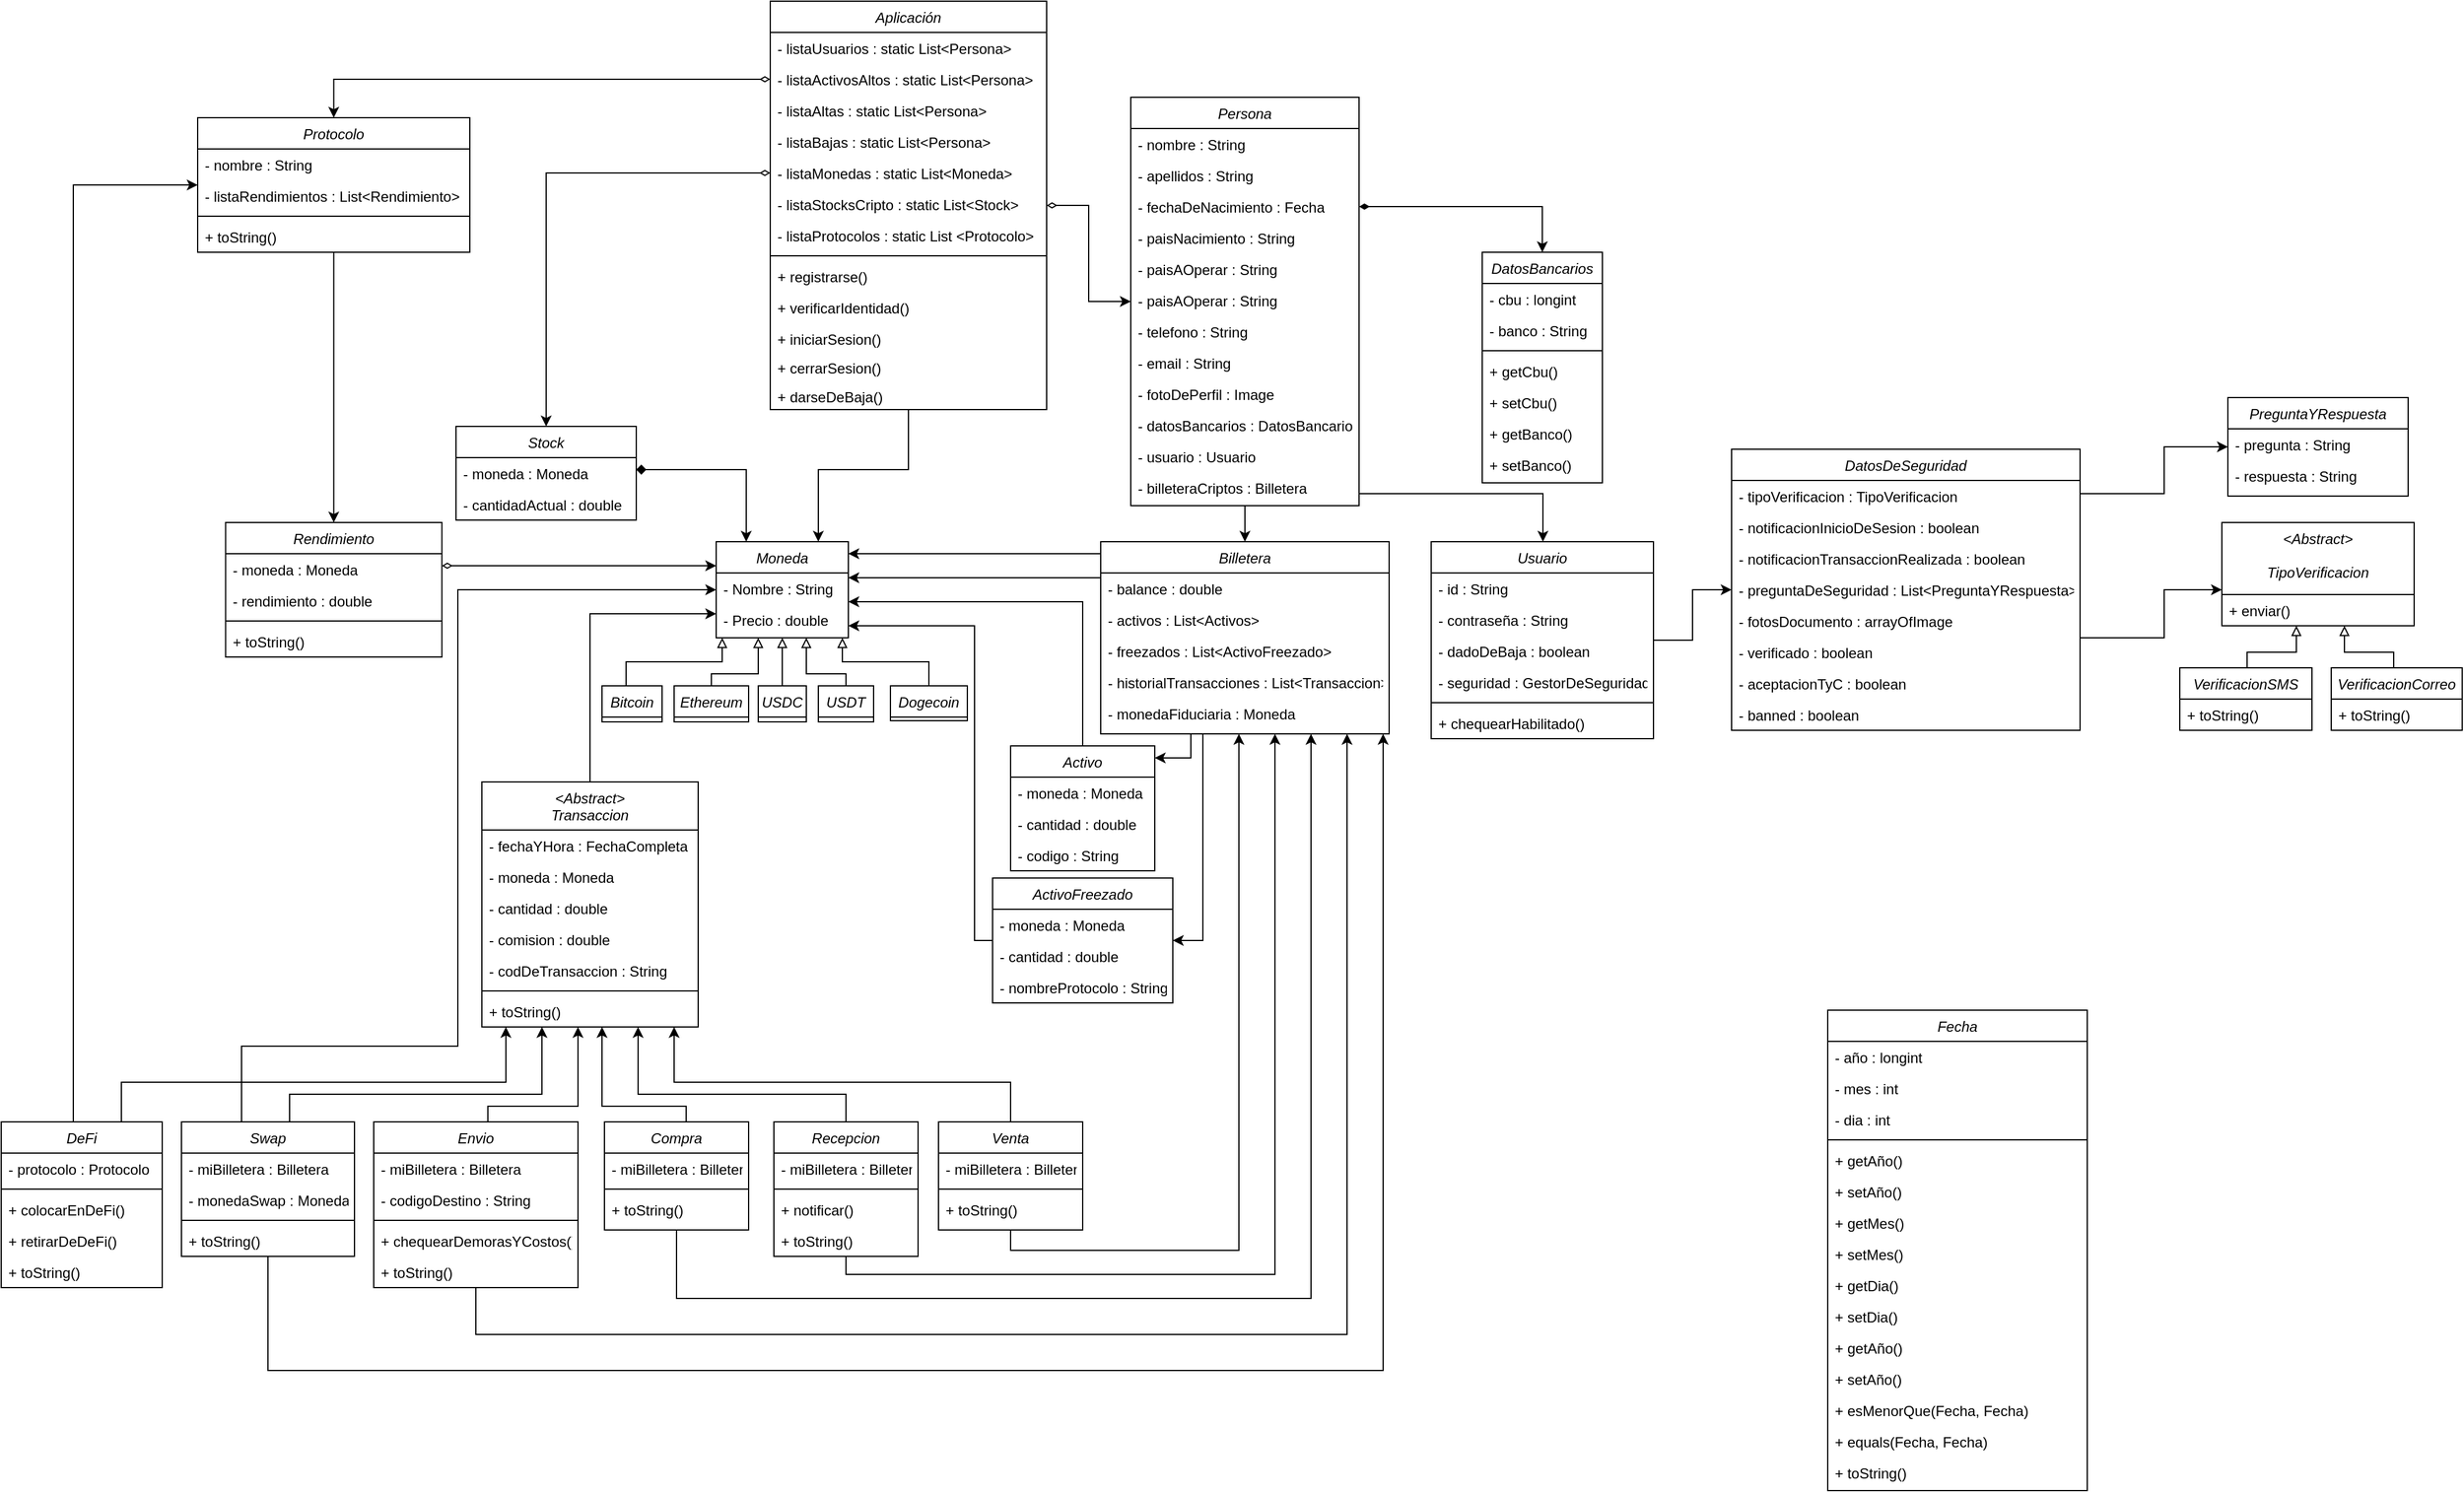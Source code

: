 <mxfile version="24.7.10">
  <diagram name="Página-1" id="NR62WoQhjPWwxRr1Rxn-">
    <mxGraphModel dx="772" dy="399" grid="1" gridSize="10" guides="1" tooltips="1" connect="1" arrows="1" fold="1" page="1" pageScale="1" pageWidth="1600" pageHeight="1200" math="0" shadow="0">
      <root>
        <mxCell id="0" />
        <mxCell id="1" parent="0" />
        <mxCell id="cGzMn2-btZof8PWtjlkr-193" style="edgeStyle=orthogonalEdgeStyle;rounded=0;orthogonalLoop=1;jettySize=auto;html=1;exitX=1;exitY=0.5;exitDx=0;exitDy=0;startArrow=diamondThin;startFill=0;" parent="1" source="cGzMn2-btZof8PWtjlkr-1" target="cGzMn2-btZof8PWtjlkr-18" edge="1">
          <mxGeometry relative="1" as="geometry">
            <Array as="points">
              <mxPoint x="1710" y="200" />
              <mxPoint x="1745" y="200" />
              <mxPoint x="1745" y="280" />
            </Array>
          </mxGeometry>
        </mxCell>
        <mxCell id="uPdgmqQ6__cbQZYuAYbr-20" style="edgeStyle=orthogonalEdgeStyle;rounded=0;orthogonalLoop=1;jettySize=auto;html=1;exitX=0.5;exitY=1;exitDx=0;exitDy=0;" parent="1" source="cGzMn2-btZof8PWtjlkr-1" target="cGzMn2-btZof8PWtjlkr-55" edge="1">
          <mxGeometry relative="1" as="geometry">
            <Array as="points">
              <mxPoint x="1595" y="420" />
              <mxPoint x="1520" y="420" />
            </Array>
          </mxGeometry>
        </mxCell>
        <mxCell id="cGzMn2-btZof8PWtjlkr-1" value="Aplicación" style="swimlane;fontStyle=2;align=center;verticalAlign=top;childLayout=stackLayout;horizontal=1;startSize=26;horizontalStack=0;resizeParent=1;resizeLast=0;collapsible=1;marginBottom=0;rounded=0;shadow=0;strokeWidth=1;fontSize=12;" parent="1" vertex="1">
          <mxGeometry x="1480" y="30" width="230" height="340" as="geometry">
            <mxRectangle x="230" y="140" width="160" height="26" as="alternateBounds" />
          </mxGeometry>
        </mxCell>
        <mxCell id="cGzMn2-btZof8PWtjlkr-2" value="- listaUsuarios : static List&lt;Persona&gt;" style="text;align=left;verticalAlign=top;spacingLeft=4;spacingRight=4;overflow=hidden;rotatable=0;points=[[0,0.5],[1,0.5]];portConstraint=eastwest;rounded=0;shadow=0;html=0;fontSize=12;" parent="cGzMn2-btZof8PWtjlkr-1" vertex="1">
          <mxGeometry y="26" width="230" height="26" as="geometry" />
        </mxCell>
        <mxCell id="cGzMn2-btZof8PWtjlkr-3" value="- listaActivosAltos : static List&lt;Persona&gt;" style="text;align=left;verticalAlign=top;spacingLeft=4;spacingRight=4;overflow=hidden;rotatable=0;points=[[0,0.5],[1,0.5]];portConstraint=eastwest;rounded=0;shadow=0;html=0;fontSize=12;" parent="cGzMn2-btZof8PWtjlkr-1" vertex="1">
          <mxGeometry y="52" width="230" height="26" as="geometry" />
        </mxCell>
        <mxCell id="cGzMn2-btZof8PWtjlkr-4" value="- listaAltas : static List&lt;Persona&gt;" style="text;align=left;verticalAlign=top;spacingLeft=4;spacingRight=4;overflow=hidden;rotatable=0;points=[[0,0.5],[1,0.5]];portConstraint=eastwest;rounded=0;shadow=0;html=0;fontSize=12;" parent="cGzMn2-btZof8PWtjlkr-1" vertex="1">
          <mxGeometry y="78" width="230" height="26" as="geometry" />
        </mxCell>
        <mxCell id="cGzMn2-btZof8PWtjlkr-5" value="- listaBajas : static List&lt;Persona&gt;" style="text;align=left;verticalAlign=top;spacingLeft=4;spacingRight=4;overflow=hidden;rotatable=0;points=[[0,0.5],[1,0.5]];portConstraint=eastwest;rounded=0;shadow=0;html=0;fontSize=12;" parent="cGzMn2-btZof8PWtjlkr-1" vertex="1">
          <mxGeometry y="104" width="230" height="26" as="geometry" />
        </mxCell>
        <mxCell id="cGzMn2-btZof8PWtjlkr-17" value="- listaMonedas : static List&lt;Moneda&gt;" style="text;align=left;verticalAlign=top;spacingLeft=4;spacingRight=4;overflow=hidden;rotatable=0;points=[[0,0.5],[1,0.5]];portConstraint=eastwest;rounded=0;shadow=0;html=0;fontSize=12;" parent="cGzMn2-btZof8PWtjlkr-1" vertex="1">
          <mxGeometry y="130" width="230" height="26" as="geometry" />
        </mxCell>
        <mxCell id="cGzMn2-btZof8PWtjlkr-6" value="- listaStocksCripto : static List&lt;Stock&gt;" style="text;align=left;verticalAlign=top;spacingLeft=4;spacingRight=4;overflow=hidden;rotatable=0;points=[[0,0.5],[1,0.5]];portConstraint=eastwest;rounded=0;shadow=0;html=0;fontSize=12;" parent="cGzMn2-btZof8PWtjlkr-1" vertex="1">
          <mxGeometry y="156" width="230" height="26" as="geometry" />
        </mxCell>
        <mxCell id="cGzMn2-btZof8PWtjlkr-76" value="- listaProtocolos : static List &lt;Protocolo&gt;" style="text;align=left;verticalAlign=top;spacingLeft=4;spacingRight=4;overflow=hidden;rotatable=0;points=[[0,0.5],[1,0.5]];portConstraint=eastwest;" parent="cGzMn2-btZof8PWtjlkr-1" vertex="1">
          <mxGeometry y="182" width="230" height="26" as="geometry" />
        </mxCell>
        <mxCell id="cGzMn2-btZof8PWtjlkr-7" value="" style="line;html=1;strokeWidth=1;align=left;verticalAlign=middle;spacingTop=-1;spacingLeft=3;spacingRight=3;rotatable=0;labelPosition=right;points=[];portConstraint=eastwest;fontSize=12;" parent="cGzMn2-btZof8PWtjlkr-1" vertex="1">
          <mxGeometry y="208" width="230" height="8" as="geometry" />
        </mxCell>
        <mxCell id="cGzMn2-btZof8PWtjlkr-8" value="+ registrarse()   " style="text;align=left;verticalAlign=top;spacingLeft=4;spacingRight=4;overflow=hidden;rotatable=0;points=[[0,0.5],[1,0.5]];portConstraint=eastwest;rounded=0;shadow=0;html=0;fontSize=12;" parent="cGzMn2-btZof8PWtjlkr-1" vertex="1">
          <mxGeometry y="216" width="230" height="26" as="geometry" />
        </mxCell>
        <mxCell id="cGzMn2-btZof8PWtjlkr-9" value="+ verificarIdentidad()" style="text;align=left;verticalAlign=top;spacingLeft=4;spacingRight=4;overflow=hidden;rotatable=0;points=[[0,0.5],[1,0.5]];portConstraint=eastwest;rounded=0;shadow=0;html=0;fontSize=12;" parent="cGzMn2-btZof8PWtjlkr-1" vertex="1">
          <mxGeometry y="242" width="230" height="26" as="geometry" />
        </mxCell>
        <mxCell id="cGzMn2-btZof8PWtjlkr-10" value="+ iniciarSesion()" style="text;align=left;verticalAlign=top;spacingLeft=4;spacingRight=4;overflow=hidden;rotatable=0;points=[[0,0.5],[1,0.5]];portConstraint=eastwest;fontSize=12;" parent="cGzMn2-btZof8PWtjlkr-1" vertex="1">
          <mxGeometry y="268" width="230" height="24" as="geometry" />
        </mxCell>
        <mxCell id="cGzMn2-btZof8PWtjlkr-11" value="+ cerrarSesion()" style="text;align=left;verticalAlign=top;spacingLeft=4;spacingRight=4;overflow=hidden;rotatable=0;points=[[0,0.5],[1,0.5]];portConstraint=eastwest;fontSize=12;" parent="cGzMn2-btZof8PWtjlkr-1" vertex="1">
          <mxGeometry y="292" width="230" height="24" as="geometry" />
        </mxCell>
        <mxCell id="cGzMn2-btZof8PWtjlkr-12" value="+ darseDeBaja()" style="text;align=left;verticalAlign=top;spacingLeft=4;spacingRight=4;overflow=hidden;rotatable=0;points=[[0,0.5],[1,0.5]];portConstraint=eastwest;fontSize=12;" parent="cGzMn2-btZof8PWtjlkr-1" vertex="1">
          <mxGeometry y="316" width="230" height="24" as="geometry" />
        </mxCell>
        <mxCell id="cGzMn2-btZof8PWtjlkr-225" style="edgeStyle=orthogonalEdgeStyle;rounded=0;orthogonalLoop=1;jettySize=auto;html=1;startArrow=diamond;startFill=1;" parent="1" source="cGzMn2-btZof8PWtjlkr-13" target="cGzMn2-btZof8PWtjlkr-55" edge="1">
          <mxGeometry relative="1" as="geometry">
            <Array as="points">
              <mxPoint x="1460" y="420" />
            </Array>
          </mxGeometry>
        </mxCell>
        <mxCell id="cGzMn2-btZof8PWtjlkr-13" value="Stock" style="swimlane;fontStyle=2;align=center;verticalAlign=top;childLayout=stackLayout;horizontal=1;startSize=26;horizontalStack=0;resizeParent=1;resizeLast=0;collapsible=1;marginBottom=0;rounded=0;shadow=0;strokeWidth=1;fontSize=12;" parent="1" vertex="1">
          <mxGeometry x="1218.5" y="384" width="150" height="78" as="geometry">
            <mxRectangle x="230" y="140" width="160" height="26" as="alternateBounds" />
          </mxGeometry>
        </mxCell>
        <mxCell id="cGzMn2-btZof8PWtjlkr-14" value="- moneda : Moneda" style="text;align=left;verticalAlign=top;spacingLeft=4;spacingRight=4;overflow=hidden;rotatable=0;points=[[0,0.5],[1,0.5]];portConstraint=eastwest;rounded=0;shadow=0;html=0;fontSize=12;" parent="cGzMn2-btZof8PWtjlkr-13" vertex="1">
          <mxGeometry y="26" width="150" height="26" as="geometry" />
        </mxCell>
        <mxCell id="cGzMn2-btZof8PWtjlkr-15" value="- cantidadActual : double" style="text;align=left;verticalAlign=top;spacingLeft=4;spacingRight=4;overflow=hidden;rotatable=0;points=[[0,0.5],[1,0.5]];portConstraint=eastwest;rounded=0;shadow=0;html=0;fontSize=12;" parent="cGzMn2-btZof8PWtjlkr-13" vertex="1">
          <mxGeometry y="52" width="150" height="26" as="geometry" />
        </mxCell>
        <mxCell id="cGzMn2-btZof8PWtjlkr-202" style="edgeStyle=orthogonalEdgeStyle;rounded=0;orthogonalLoop=1;jettySize=auto;html=1;" parent="1" source="cGzMn2-btZof8PWtjlkr-18" target="cGzMn2-btZof8PWtjlkr-48" edge="1">
          <mxGeometry relative="1" as="geometry" />
        </mxCell>
        <mxCell id="cGzMn2-btZof8PWtjlkr-18" value="Persona" style="swimlane;fontStyle=2;align=center;verticalAlign=top;childLayout=stackLayout;horizontal=1;startSize=26;horizontalStack=0;resizeParent=1;resizeLast=0;collapsible=1;marginBottom=0;rounded=0;shadow=0;strokeWidth=1;fontSize=12;" parent="1" vertex="1">
          <mxGeometry x="1780" y="110" width="190" height="340" as="geometry">
            <mxRectangle x="230" y="140" width="160" height="26" as="alternateBounds" />
          </mxGeometry>
        </mxCell>
        <mxCell id="cGzMn2-btZof8PWtjlkr-19" value="- nombre : String" style="text;align=left;verticalAlign=top;spacingLeft=4;spacingRight=4;overflow=hidden;rotatable=0;points=[[0,0.5],[1,0.5]];portConstraint=eastwest;rounded=0;shadow=0;html=0;fontSize=12;" parent="cGzMn2-btZof8PWtjlkr-18" vertex="1">
          <mxGeometry y="26" width="190" height="26" as="geometry" />
        </mxCell>
        <mxCell id="cGzMn2-btZof8PWtjlkr-20" value="- apellidos : String" style="text;align=left;verticalAlign=top;spacingLeft=4;spacingRight=4;overflow=hidden;rotatable=0;points=[[0,0.5],[1,0.5]];portConstraint=eastwest;rounded=0;shadow=0;html=0;fontSize=12;" parent="cGzMn2-btZof8PWtjlkr-18" vertex="1">
          <mxGeometry y="52" width="190" height="26" as="geometry" />
        </mxCell>
        <mxCell id="cGzMn2-btZof8PWtjlkr-21" value="- fechaDeNacimiento : Fecha" style="text;align=left;verticalAlign=top;spacingLeft=4;spacingRight=4;overflow=hidden;rotatable=0;points=[[0,0.5],[1,0.5]];portConstraint=eastwest;rounded=0;shadow=0;html=0;fontSize=12;" parent="cGzMn2-btZof8PWtjlkr-18" vertex="1">
          <mxGeometry y="78" width="190" height="26" as="geometry" />
        </mxCell>
        <mxCell id="cGzMn2-btZof8PWtjlkr-22" value="- paisNacimiento : String" style="text;align=left;verticalAlign=top;spacingLeft=4;spacingRight=4;overflow=hidden;rotatable=0;points=[[0,0.5],[1,0.5]];portConstraint=eastwest;rounded=0;shadow=0;html=0;fontSize=12;" parent="cGzMn2-btZof8PWtjlkr-18" vertex="1">
          <mxGeometry y="104" width="190" height="26" as="geometry" />
        </mxCell>
        <mxCell id="cGzMn2-btZof8PWtjlkr-23" value="- paisAOperar : String" style="text;align=left;verticalAlign=top;spacingLeft=4;spacingRight=4;overflow=hidden;rotatable=0;points=[[0,0.5],[1,0.5]];portConstraint=eastwest;rounded=0;shadow=0;html=0;fontSize=12;" parent="cGzMn2-btZof8PWtjlkr-18" vertex="1">
          <mxGeometry y="130" width="190" height="26" as="geometry" />
        </mxCell>
        <mxCell id="cGzMn2-btZof8PWtjlkr-32" value="- paisAOperar : String" style="text;align=left;verticalAlign=top;spacingLeft=4;spacingRight=4;overflow=hidden;rotatable=0;points=[[0,0.5],[1,0.5]];portConstraint=eastwest;rounded=0;shadow=0;html=0;fontSize=12;" parent="cGzMn2-btZof8PWtjlkr-18" vertex="1">
          <mxGeometry y="156" width="190" height="26" as="geometry" />
        </mxCell>
        <mxCell id="cGzMn2-btZof8PWtjlkr-24" value="- telefono : String" style="text;align=left;verticalAlign=top;spacingLeft=4;spacingRight=4;overflow=hidden;rotatable=0;points=[[0,0.5],[1,0.5]];portConstraint=eastwest;rounded=0;shadow=0;html=0;fontSize=12;" parent="cGzMn2-btZof8PWtjlkr-18" vertex="1">
          <mxGeometry y="182" width="190" height="26" as="geometry" />
        </mxCell>
        <mxCell id="cGzMn2-btZof8PWtjlkr-25" value="- email : String" style="text;align=left;verticalAlign=top;spacingLeft=4;spacingRight=4;overflow=hidden;rotatable=0;points=[[0,0.5],[1,0.5]];portConstraint=eastwest;rounded=0;shadow=0;html=0;fontSize=12;" parent="cGzMn2-btZof8PWtjlkr-18" vertex="1">
          <mxGeometry y="208" width="190" height="26" as="geometry" />
        </mxCell>
        <mxCell id="cGzMn2-btZof8PWtjlkr-30" value="- fotoDePerfil : Image" style="text;align=left;verticalAlign=top;spacingLeft=4;spacingRight=4;overflow=hidden;rotatable=0;points=[[0,0.5],[1,0.5]];portConstraint=eastwest;rounded=0;shadow=0;html=0;fontSize=12;" parent="cGzMn2-btZof8PWtjlkr-18" vertex="1">
          <mxGeometry y="234" width="190" height="26" as="geometry" />
        </mxCell>
        <mxCell id="cGzMn2-btZof8PWtjlkr-26" value="- datosBancarios : DatosBancarios" style="text;align=left;verticalAlign=top;spacingLeft=4;spacingRight=4;overflow=hidden;rotatable=0;points=[[0,0.5],[1,0.5]];portConstraint=eastwest;rounded=0;shadow=0;html=0;fontSize=12;" parent="cGzMn2-btZof8PWtjlkr-18" vertex="1">
          <mxGeometry y="260" width="190" height="26" as="geometry" />
        </mxCell>
        <mxCell id="cGzMn2-btZof8PWtjlkr-27" value="- usuario : Usuario" style="text;align=left;verticalAlign=top;spacingLeft=4;spacingRight=4;overflow=hidden;rotatable=0;points=[[0,0.5],[1,0.5]];portConstraint=eastwest;rounded=0;shadow=0;html=0;fontSize=12;" parent="cGzMn2-btZof8PWtjlkr-18" vertex="1">
          <mxGeometry y="286" width="190" height="26" as="geometry" />
        </mxCell>
        <mxCell id="cGzMn2-btZof8PWtjlkr-28" value="- billeteraCriptos : Billetera" style="text;align=left;verticalAlign=top;spacingLeft=4;spacingRight=4;overflow=hidden;rotatable=0;points=[[0,0.5],[1,0.5]];portConstraint=eastwest;rounded=0;shadow=0;html=0;fontSize=12;" parent="cGzMn2-btZof8PWtjlkr-18" vertex="1">
          <mxGeometry y="312" width="190" height="26" as="geometry" />
        </mxCell>
        <mxCell id="cGzMn2-btZof8PWtjlkr-203" style="edgeStyle=orthogonalEdgeStyle;rounded=0;orthogonalLoop=1;jettySize=auto;html=1;" parent="1" source="cGzMn2-btZof8PWtjlkr-33" target="cGzMn2-btZof8PWtjlkr-94" edge="1">
          <mxGeometry relative="1" as="geometry" />
        </mxCell>
        <mxCell id="cGzMn2-btZof8PWtjlkr-33" value="Usuario" style="swimlane;fontStyle=2;align=center;verticalAlign=top;childLayout=stackLayout;horizontal=1;startSize=26;horizontalStack=0;resizeParent=1;resizeLast=0;collapsible=1;marginBottom=0;rounded=0;shadow=0;strokeWidth=1;fontSize=12;" parent="1" vertex="1">
          <mxGeometry x="2030" y="480" width="185" height="164" as="geometry">
            <mxRectangle x="550" y="140" width="160" height="26" as="alternateBounds" />
          </mxGeometry>
        </mxCell>
        <mxCell id="cGzMn2-btZof8PWtjlkr-34" value="- id : String" style="text;align=left;verticalAlign=top;spacingLeft=4;spacingRight=4;overflow=hidden;rotatable=0;points=[[0,0.5],[1,0.5]];portConstraint=eastwest;fontSize=12;" parent="cGzMn2-btZof8PWtjlkr-33" vertex="1">
          <mxGeometry y="26" width="185" height="26" as="geometry" />
        </mxCell>
        <mxCell id="cGzMn2-btZof8PWtjlkr-35" value="- contraseña : String" style="text;align=left;verticalAlign=top;spacingLeft=4;spacingRight=4;overflow=hidden;rotatable=0;points=[[0,0.5],[1,0.5]];portConstraint=eastwest;rounded=0;shadow=0;html=0;fontSize=12;" parent="cGzMn2-btZof8PWtjlkr-33" vertex="1">
          <mxGeometry y="52" width="185" height="26" as="geometry" />
        </mxCell>
        <mxCell id="cGzMn2-btZof8PWtjlkr-36" value="- dadoDeBaja : boolean" style="text;align=left;verticalAlign=top;spacingLeft=4;spacingRight=4;overflow=hidden;rotatable=0;points=[[0,0.5],[1,0.5]];portConstraint=eastwest;rounded=0;shadow=0;html=0;fontSize=12;" parent="cGzMn2-btZof8PWtjlkr-33" vertex="1">
          <mxGeometry y="78" width="185" height="26" as="geometry" />
        </mxCell>
        <mxCell id="cGzMn2-btZof8PWtjlkr-37" value="- seguridad : GestorDeSeguridad" style="text;align=left;verticalAlign=top;spacingLeft=4;spacingRight=4;overflow=hidden;rotatable=0;points=[[0,0.5],[1,0.5]];portConstraint=eastwest;rounded=0;shadow=0;html=0;fontSize=12;" parent="cGzMn2-btZof8PWtjlkr-33" vertex="1">
          <mxGeometry y="104" width="185" height="26" as="geometry" />
        </mxCell>
        <mxCell id="cGzMn2-btZof8PWtjlkr-38" value="" style="line;html=1;strokeWidth=1;align=left;verticalAlign=middle;spacingTop=-1;spacingLeft=3;spacingRight=3;rotatable=0;labelPosition=right;points=[];portConstraint=eastwest;fontSize=12;" parent="cGzMn2-btZof8PWtjlkr-33" vertex="1">
          <mxGeometry y="130" width="185" height="8" as="geometry" />
        </mxCell>
        <mxCell id="cGzMn2-btZof8PWtjlkr-39" value="+ chequearHabilitado()" style="text;align=left;verticalAlign=top;spacingLeft=4;spacingRight=4;overflow=hidden;rotatable=0;points=[[0,0.5],[1,0.5]];portConstraint=eastwest;fontSize=12;" parent="cGzMn2-btZof8PWtjlkr-33" vertex="1">
          <mxGeometry y="138" width="185" height="26" as="geometry" />
        </mxCell>
        <mxCell id="cGzMn2-btZof8PWtjlkr-40" value="DatosBancarios" style="swimlane;fontStyle=2;align=center;verticalAlign=top;childLayout=stackLayout;horizontal=1;startSize=26;horizontalStack=0;resizeParent=1;resizeLast=0;collapsible=1;marginBottom=0;rounded=0;shadow=0;strokeWidth=1;fontSize=12;" parent="1" vertex="1">
          <mxGeometry x="2072.5" y="239" width="100" height="192" as="geometry">
            <mxRectangle x="230" y="140" width="160" height="26" as="alternateBounds" />
          </mxGeometry>
        </mxCell>
        <mxCell id="cGzMn2-btZof8PWtjlkr-41" value="- cbu : longint" style="text;align=left;verticalAlign=top;spacingLeft=4;spacingRight=4;overflow=hidden;rotatable=0;points=[[0,0.5],[1,0.5]];portConstraint=eastwest;rounded=0;shadow=0;html=0;fontSize=12;" parent="cGzMn2-btZof8PWtjlkr-40" vertex="1">
          <mxGeometry y="26" width="100" height="26" as="geometry" />
        </mxCell>
        <mxCell id="cGzMn2-btZof8PWtjlkr-42" value="- banco : String" style="text;align=left;verticalAlign=top;spacingLeft=4;spacingRight=4;overflow=hidden;rotatable=0;points=[[0,0.5],[1,0.5]];portConstraint=eastwest;rounded=0;shadow=0;html=0;fontSize=12;" parent="cGzMn2-btZof8PWtjlkr-40" vertex="1">
          <mxGeometry y="52" width="100" height="26" as="geometry" />
        </mxCell>
        <mxCell id="cGzMn2-btZof8PWtjlkr-43" value="" style="line;html=1;strokeWidth=1;align=left;verticalAlign=middle;spacingTop=-1;spacingLeft=3;spacingRight=3;rotatable=0;labelPosition=right;points=[];portConstraint=eastwest;fontSize=12;" parent="cGzMn2-btZof8PWtjlkr-40" vertex="1">
          <mxGeometry y="78" width="100" height="8" as="geometry" />
        </mxCell>
        <mxCell id="cGzMn2-btZof8PWtjlkr-44" value="+ getCbu()" style="text;align=left;verticalAlign=top;spacingLeft=4;spacingRight=4;overflow=hidden;rotatable=0;points=[[0,0.5],[1,0.5]];portConstraint=eastwest;rounded=0;shadow=0;html=0;fontSize=12;" parent="cGzMn2-btZof8PWtjlkr-40" vertex="1">
          <mxGeometry y="86" width="100" height="26" as="geometry" />
        </mxCell>
        <mxCell id="cGzMn2-btZof8PWtjlkr-45" value="+ setCbu()" style="text;align=left;verticalAlign=top;spacingLeft=4;spacingRight=4;overflow=hidden;rotatable=0;points=[[0,0.5],[1,0.5]];portConstraint=eastwest;rounded=0;shadow=0;html=0;fontSize=12;" parent="cGzMn2-btZof8PWtjlkr-40" vertex="1">
          <mxGeometry y="112" width="100" height="26" as="geometry" />
        </mxCell>
        <mxCell id="cGzMn2-btZof8PWtjlkr-46" value="+ getBanco()" style="text;align=left;verticalAlign=top;spacingLeft=4;spacingRight=4;overflow=hidden;rotatable=0;points=[[0,0.5],[1,0.5]];portConstraint=eastwest;rounded=0;shadow=0;html=0;fontSize=12;" parent="cGzMn2-btZof8PWtjlkr-40" vertex="1">
          <mxGeometry y="138" width="100" height="26" as="geometry" />
        </mxCell>
        <mxCell id="cGzMn2-btZof8PWtjlkr-47" value="+ setBanco()" style="text;align=left;verticalAlign=top;spacingLeft=4;spacingRight=4;overflow=hidden;rotatable=0;points=[[0,0.5],[1,0.5]];portConstraint=eastwest;rounded=0;shadow=0;html=0;fontSize=12;" parent="cGzMn2-btZof8PWtjlkr-40" vertex="1">
          <mxGeometry y="164" width="100" height="26" as="geometry" />
        </mxCell>
        <mxCell id="uPdgmqQ6__cbQZYuAYbr-6" style="edgeStyle=orthogonalEdgeStyle;rounded=0;orthogonalLoop=1;jettySize=auto;html=1;" parent="1" source="cGzMn2-btZof8PWtjlkr-48" target="cGzMn2-btZof8PWtjlkr-55" edge="1">
          <mxGeometry relative="1" as="geometry">
            <Array as="points">
              <mxPoint x="1650" y="490" />
              <mxPoint x="1650" y="490" />
            </Array>
          </mxGeometry>
        </mxCell>
        <mxCell id="InKIIa1-poBmk-Ij40Mm-8" style="edgeStyle=orthogonalEdgeStyle;rounded=0;orthogonalLoop=1;jettySize=auto;html=1;" edge="1" parent="1" source="cGzMn2-btZof8PWtjlkr-48" target="cGzMn2-btZof8PWtjlkr-55">
          <mxGeometry relative="1" as="geometry">
            <Array as="points">
              <mxPoint x="1650" y="510" />
              <mxPoint x="1650" y="510" />
            </Array>
          </mxGeometry>
        </mxCell>
        <mxCell id="InKIIa1-poBmk-Ij40Mm-11" style="edgeStyle=orthogonalEdgeStyle;rounded=0;orthogonalLoop=1;jettySize=auto;html=1;" edge="1" parent="1" source="cGzMn2-btZof8PWtjlkr-48" target="cGzMn2-btZof8PWtjlkr-58">
          <mxGeometry relative="1" as="geometry">
            <Array as="points">
              <mxPoint x="1830" y="660" />
            </Array>
          </mxGeometry>
        </mxCell>
        <mxCell id="InKIIa1-poBmk-Ij40Mm-12" style="edgeStyle=orthogonalEdgeStyle;rounded=0;orthogonalLoop=1;jettySize=auto;html=1;" edge="1" parent="1" source="cGzMn2-btZof8PWtjlkr-48" target="cGzMn2-btZof8PWtjlkr-62">
          <mxGeometry relative="1" as="geometry">
            <Array as="points">
              <mxPoint x="1840" y="812" />
            </Array>
          </mxGeometry>
        </mxCell>
        <mxCell id="cGzMn2-btZof8PWtjlkr-48" value="Billetera" style="swimlane;fontStyle=2;align=center;verticalAlign=top;childLayout=stackLayout;horizontal=1;startSize=26;horizontalStack=0;resizeParent=1;resizeLast=0;collapsible=1;marginBottom=0;rounded=0;shadow=0;strokeWidth=1;fontSize=12;" parent="1" vertex="1">
          <mxGeometry x="1755" y="480" width="240" height="160" as="geometry">
            <mxRectangle x="230" y="140" width="160" height="26" as="alternateBounds" />
          </mxGeometry>
        </mxCell>
        <mxCell id="cGzMn2-btZof8PWtjlkr-50" value="- balance : double" style="text;align=left;verticalAlign=top;spacingLeft=4;spacingRight=4;overflow=hidden;rotatable=0;points=[[0,0.5],[1,0.5]];portConstraint=eastwest;rounded=0;shadow=0;html=0;fontSize=12;" parent="cGzMn2-btZof8PWtjlkr-48" vertex="1">
          <mxGeometry y="26" width="240" height="26" as="geometry" />
        </mxCell>
        <mxCell id="cGzMn2-btZof8PWtjlkr-51" value="- activos : List&lt;Activos&gt;" style="text;align=left;verticalAlign=top;spacingLeft=4;spacingRight=4;overflow=hidden;rotatable=0;points=[[0,0.5],[1,0.5]];portConstraint=eastwest;rounded=0;shadow=0;html=0;fontSize=12;" parent="cGzMn2-btZof8PWtjlkr-48" vertex="1">
          <mxGeometry y="52" width="240" height="26" as="geometry" />
        </mxCell>
        <mxCell id="cGzMn2-btZof8PWtjlkr-52" value="- freezados : List&lt;ActivoFreezado&gt;" style="text;align=left;verticalAlign=top;spacingLeft=4;spacingRight=4;overflow=hidden;rotatable=0;points=[[0,0.5],[1,0.5]];portConstraint=eastwest;rounded=0;shadow=0;html=0;fontSize=12;" parent="cGzMn2-btZof8PWtjlkr-48" vertex="1">
          <mxGeometry y="78" width="240" height="26" as="geometry" />
        </mxCell>
        <mxCell id="cGzMn2-btZof8PWtjlkr-53" value="- historialTransacciones : List&lt;Transaccion&gt;" style="text;align=left;verticalAlign=top;spacingLeft=4;spacingRight=4;overflow=hidden;rotatable=0;points=[[0,0.5],[1,0.5]];portConstraint=eastwest;rounded=0;shadow=0;html=0;fontSize=12;" parent="cGzMn2-btZof8PWtjlkr-48" vertex="1">
          <mxGeometry y="104" width="240" height="26" as="geometry" />
        </mxCell>
        <mxCell id="cGzMn2-btZof8PWtjlkr-49" value="- monedaFiduciaria : Moneda" style="text;align=left;verticalAlign=top;spacingLeft=4;spacingRight=4;overflow=hidden;rotatable=0;points=[[0,0.5],[1,0.5]];portConstraint=eastwest;rounded=0;shadow=0;html=0;fontSize=12;" parent="cGzMn2-btZof8PWtjlkr-48" vertex="1">
          <mxGeometry y="130" width="240" height="26" as="geometry" />
        </mxCell>
        <mxCell id="cGzMn2-btZof8PWtjlkr-55" value="Moneda" style="swimlane;fontStyle=2;align=center;verticalAlign=top;childLayout=stackLayout;horizontal=1;startSize=26;horizontalStack=0;resizeParent=1;resizeLast=0;collapsible=1;marginBottom=0;rounded=0;shadow=0;strokeWidth=1;" parent="1" vertex="1">
          <mxGeometry x="1435" y="480" width="110" height="80" as="geometry">
            <mxRectangle x="320" y="12" width="160" height="26" as="alternateBounds" />
          </mxGeometry>
        </mxCell>
        <mxCell id="cGzMn2-btZof8PWtjlkr-56" value="- Nombre : String" style="text;align=left;verticalAlign=top;spacingLeft=4;spacingRight=4;overflow=hidden;rotatable=0;points=[[0,0.5],[1,0.5]];portConstraint=eastwest;" parent="cGzMn2-btZof8PWtjlkr-55" vertex="1">
          <mxGeometry y="26" width="110" height="26" as="geometry" />
        </mxCell>
        <mxCell id="cGzMn2-btZof8PWtjlkr-57" value="- Precio : double" style="text;align=left;verticalAlign=top;spacingLeft=4;spacingRight=4;overflow=hidden;rotatable=0;points=[[0,0.5],[1,0.5]];portConstraint=eastwest;rounded=0;shadow=0;html=0;" parent="cGzMn2-btZof8PWtjlkr-55" vertex="1">
          <mxGeometry y="52" width="110" height="26" as="geometry" />
        </mxCell>
        <mxCell id="InKIIa1-poBmk-Ij40Mm-10" style="edgeStyle=orthogonalEdgeStyle;rounded=0;orthogonalLoop=1;jettySize=auto;html=1;" edge="1" parent="1" source="cGzMn2-btZof8PWtjlkr-58" target="cGzMn2-btZof8PWtjlkr-55">
          <mxGeometry relative="1" as="geometry">
            <Array as="points">
              <mxPoint x="1740" y="530" />
            </Array>
          </mxGeometry>
        </mxCell>
        <mxCell id="cGzMn2-btZof8PWtjlkr-58" value="Activo" style="swimlane;fontStyle=2;align=center;verticalAlign=top;childLayout=stackLayout;horizontal=1;startSize=26;horizontalStack=0;resizeParent=1;resizeLast=0;collapsible=1;marginBottom=0;rounded=0;shadow=0;strokeWidth=1;" parent="1" vertex="1">
          <mxGeometry x="1680" y="650" width="120" height="104" as="geometry">
            <mxRectangle x="320" y="12" width="160" height="26" as="alternateBounds" />
          </mxGeometry>
        </mxCell>
        <mxCell id="cGzMn2-btZof8PWtjlkr-59" value="- moneda : Moneda" style="text;align=left;verticalAlign=top;spacingLeft=4;spacingRight=4;overflow=hidden;rotatable=0;points=[[0,0.5],[1,0.5]];portConstraint=eastwest;" parent="cGzMn2-btZof8PWtjlkr-58" vertex="1">
          <mxGeometry y="26" width="120" height="26" as="geometry" />
        </mxCell>
        <mxCell id="cGzMn2-btZof8PWtjlkr-60" value="- cantidad : double" style="text;align=left;verticalAlign=top;spacingLeft=4;spacingRight=4;overflow=hidden;rotatable=0;points=[[0,0.5],[1,0.5]];portConstraint=eastwest;rounded=0;shadow=0;html=0;" parent="cGzMn2-btZof8PWtjlkr-58" vertex="1">
          <mxGeometry y="52" width="120" height="26" as="geometry" />
        </mxCell>
        <mxCell id="cGzMn2-btZof8PWtjlkr-61" value="- codigo : String" style="text;align=left;verticalAlign=top;spacingLeft=4;spacingRight=4;overflow=hidden;rotatable=0;points=[[0,0.5],[1,0.5]];portConstraint=eastwest;rounded=0;shadow=0;html=0;" parent="cGzMn2-btZof8PWtjlkr-58" vertex="1">
          <mxGeometry y="78" width="120" height="26" as="geometry" />
        </mxCell>
        <mxCell id="InKIIa1-poBmk-Ij40Mm-9" style="edgeStyle=orthogonalEdgeStyle;rounded=0;orthogonalLoop=1;jettySize=auto;html=1;" edge="1" parent="1" source="cGzMn2-btZof8PWtjlkr-62" target="cGzMn2-btZof8PWtjlkr-55">
          <mxGeometry relative="1" as="geometry">
            <Array as="points">
              <mxPoint x="1650" y="812" />
              <mxPoint x="1650" y="550" />
            </Array>
          </mxGeometry>
        </mxCell>
        <mxCell id="cGzMn2-btZof8PWtjlkr-62" value="ActivoFreezado" style="swimlane;fontStyle=2;align=center;verticalAlign=top;childLayout=stackLayout;horizontal=1;startSize=26;horizontalStack=0;resizeParent=1;resizeLast=0;collapsible=1;marginBottom=0;rounded=0;shadow=0;strokeWidth=1;spacing=2;" parent="1" vertex="1">
          <mxGeometry x="1665" y="760" width="150" height="104" as="geometry">
            <mxRectangle x="320" y="12" width="160" height="26" as="alternateBounds" />
          </mxGeometry>
        </mxCell>
        <mxCell id="cGzMn2-btZof8PWtjlkr-83" value="- moneda : Moneda" style="text;align=left;verticalAlign=top;spacingLeft=4;spacingRight=4;overflow=hidden;rotatable=0;points=[[0,0.5],[1,0.5]];portConstraint=eastwest;rounded=0;shadow=0;html=0;fontSize=12;" parent="cGzMn2-btZof8PWtjlkr-62" vertex="1">
          <mxGeometry y="26" width="150" height="26" as="geometry" />
        </mxCell>
        <mxCell id="cGzMn2-btZof8PWtjlkr-84" value="- cantidad : double" style="text;align=left;verticalAlign=top;spacingLeft=4;spacingRight=4;overflow=hidden;rotatable=0;points=[[0,0.5],[1,0.5]];portConstraint=eastwest;rounded=0;shadow=0;html=0;" parent="cGzMn2-btZof8PWtjlkr-62" vertex="1">
          <mxGeometry y="52" width="150" height="26" as="geometry" />
        </mxCell>
        <mxCell id="cGzMn2-btZof8PWtjlkr-85" value="- nombreProtocolo : String" style="text;align=left;verticalAlign=top;spacingLeft=4;spacingRight=4;overflow=hidden;rotatable=0;points=[[0,0.5],[1,0.5]];portConstraint=eastwest;rounded=0;shadow=0;html=0;fontSize=12;" parent="cGzMn2-btZof8PWtjlkr-62" vertex="1">
          <mxGeometry y="78" width="150" height="26" as="geometry" />
        </mxCell>
        <mxCell id="cGzMn2-btZof8PWtjlkr-198" style="edgeStyle=orthogonalEdgeStyle;rounded=0;orthogonalLoop=1;jettySize=auto;html=1;exitX=0.5;exitY=1;exitDx=0;exitDy=0;entryX=0.5;entryY=0;entryDx=0;entryDy=0;" parent="1" source="cGzMn2-btZof8PWtjlkr-71" target="cGzMn2-btZof8PWtjlkr-77" edge="1">
          <mxGeometry relative="1" as="geometry" />
        </mxCell>
        <mxCell id="cGzMn2-btZof8PWtjlkr-71" value="Protocolo" style="swimlane;fontStyle=2;align=center;verticalAlign=top;childLayout=stackLayout;horizontal=1;startSize=26;horizontalStack=0;resizeParent=1;resizeLast=0;collapsible=1;marginBottom=0;rounded=0;shadow=0;strokeWidth=1;fontSize=12;" parent="1" vertex="1">
          <mxGeometry x="1003.5" y="127" width="226.5" height="112" as="geometry">
            <mxRectangle x="230" y="140" width="160" height="26" as="alternateBounds" />
          </mxGeometry>
        </mxCell>
        <mxCell id="cGzMn2-btZof8PWtjlkr-72" value="- nombre : String" style="text;align=left;verticalAlign=top;spacingLeft=4;spacingRight=4;overflow=hidden;rotatable=0;points=[[0,0.5],[1,0.5]];portConstraint=eastwest;rounded=0;shadow=0;html=0;fontSize=12;" parent="cGzMn2-btZof8PWtjlkr-71" vertex="1">
          <mxGeometry y="26" width="226.5" height="26" as="geometry" />
        </mxCell>
        <mxCell id="cGzMn2-btZof8PWtjlkr-73" value="- listaRendimientos : List&lt;Rendimiento&gt;" style="text;align=left;verticalAlign=top;spacingLeft=4;spacingRight=4;overflow=hidden;rotatable=0;points=[[0,0.5],[1,0.5]];portConstraint=eastwest;rounded=0;shadow=0;html=0;fontSize=12;" parent="cGzMn2-btZof8PWtjlkr-71" vertex="1">
          <mxGeometry y="52" width="226.5" height="26" as="geometry" />
        </mxCell>
        <mxCell id="cGzMn2-btZof8PWtjlkr-74" value="" style="line;html=1;strokeWidth=1;align=left;verticalAlign=middle;spacingTop=-1;spacingLeft=3;spacingRight=3;rotatable=0;labelPosition=right;points=[];portConstraint=eastwest;fontSize=12;" parent="cGzMn2-btZof8PWtjlkr-71" vertex="1">
          <mxGeometry y="78" width="226.5" height="8" as="geometry" />
        </mxCell>
        <mxCell id="cGzMn2-btZof8PWtjlkr-75" value="+ toString()" style="text;align=left;verticalAlign=top;spacingLeft=4;spacingRight=4;overflow=hidden;rotatable=0;points=[[0,0.5],[1,0.5]];portConstraint=eastwest;rounded=0;shadow=0;html=0;fontSize=12;" parent="cGzMn2-btZof8PWtjlkr-71" vertex="1">
          <mxGeometry y="86" width="226.5" height="24" as="geometry" />
        </mxCell>
        <mxCell id="cGzMn2-btZof8PWtjlkr-226" style="edgeStyle=orthogonalEdgeStyle;rounded=0;orthogonalLoop=1;jettySize=auto;html=1;startArrow=diamondThin;startFill=0;" parent="1" source="cGzMn2-btZof8PWtjlkr-77" target="cGzMn2-btZof8PWtjlkr-55" edge="1">
          <mxGeometry relative="1" as="geometry">
            <Array as="points">
              <mxPoint x="1320" y="500" />
              <mxPoint x="1320" y="500" />
            </Array>
          </mxGeometry>
        </mxCell>
        <mxCell id="cGzMn2-btZof8PWtjlkr-77" value="Rendimiento" style="swimlane;fontStyle=2;align=center;verticalAlign=top;childLayout=stackLayout;horizontal=1;startSize=26;horizontalStack=0;resizeParent=1;resizeLast=0;collapsible=1;marginBottom=0;rounded=0;shadow=0;strokeWidth=1;fontSize=12;" parent="1" vertex="1">
          <mxGeometry x="1026.75" y="464" width="180" height="112" as="geometry">
            <mxRectangle x="230" y="140" width="160" height="26" as="alternateBounds" />
          </mxGeometry>
        </mxCell>
        <mxCell id="cGzMn2-btZof8PWtjlkr-78" value="- moneda : Moneda" style="text;align=left;verticalAlign=top;spacingLeft=4;spacingRight=4;overflow=hidden;rotatable=0;points=[[0,0.5],[1,0.5]];portConstraint=eastwest;rounded=0;shadow=0;html=0;fontSize=12;" parent="cGzMn2-btZof8PWtjlkr-77" vertex="1">
          <mxGeometry y="26" width="180" height="26" as="geometry" />
        </mxCell>
        <mxCell id="cGzMn2-btZof8PWtjlkr-79" value="- rendimiento : double" style="text;align=left;verticalAlign=top;spacingLeft=4;spacingRight=4;overflow=hidden;rotatable=0;points=[[0,0.5],[1,0.5]];portConstraint=eastwest;rounded=0;shadow=0;html=0;fontSize=12;" parent="cGzMn2-btZof8PWtjlkr-77" vertex="1">
          <mxGeometry y="52" width="180" height="26" as="geometry" />
        </mxCell>
        <mxCell id="cGzMn2-btZof8PWtjlkr-80" value="" style="line;html=1;strokeWidth=1;align=left;verticalAlign=middle;spacingTop=-1;spacingLeft=3;spacingRight=3;rotatable=0;labelPosition=right;points=[];portConstraint=eastwest;fontSize=12;" parent="cGzMn2-btZof8PWtjlkr-77" vertex="1">
          <mxGeometry y="78" width="180" height="8" as="geometry" />
        </mxCell>
        <mxCell id="cGzMn2-btZof8PWtjlkr-81" value="+ toString()" style="text;align=left;verticalAlign=top;spacingLeft=4;spacingRight=4;overflow=hidden;rotatable=0;points=[[0,0.5],[1,0.5]];portConstraint=eastwest;rounded=0;shadow=0;html=0;fontSize=12;" parent="cGzMn2-btZof8PWtjlkr-77" vertex="1">
          <mxGeometry y="86" width="180" height="26" as="geometry" />
        </mxCell>
        <mxCell id="cGzMn2-btZof8PWtjlkr-94" value="DatosDeSeguridad" style="swimlane;fontStyle=2;align=center;verticalAlign=top;childLayout=stackLayout;horizontal=1;startSize=26;horizontalStack=0;resizeParent=1;resizeLast=0;collapsible=1;marginBottom=0;rounded=0;shadow=0;strokeWidth=1;" parent="1" vertex="1">
          <mxGeometry x="2280" y="403" width="290" height="234" as="geometry">
            <mxRectangle x="320" y="12" width="160" height="26" as="alternateBounds" />
          </mxGeometry>
        </mxCell>
        <mxCell id="cGzMn2-btZof8PWtjlkr-95" value="- tipoVerificacion : TipoVerificacion" style="text;align=left;verticalAlign=top;spacingLeft=4;spacingRight=4;overflow=hidden;rotatable=0;points=[[0,0.5],[1,0.5]];portConstraint=eastwest;" parent="cGzMn2-btZof8PWtjlkr-94" vertex="1">
          <mxGeometry y="26" width="290" height="26" as="geometry" />
        </mxCell>
        <mxCell id="cGzMn2-btZof8PWtjlkr-96" value="- notificacionInicioDeSesion : boolean" style="text;align=left;verticalAlign=top;spacingLeft=4;spacingRight=4;overflow=hidden;rotatable=0;points=[[0,0.5],[1,0.5]];portConstraint=eastwest;rounded=0;shadow=0;html=0;" parent="cGzMn2-btZof8PWtjlkr-94" vertex="1">
          <mxGeometry y="52" width="290" height="26" as="geometry" />
        </mxCell>
        <mxCell id="cGzMn2-btZof8PWtjlkr-98" value="- notificacionTransaccionRealizada : boolean" style="text;align=left;verticalAlign=top;spacingLeft=4;spacingRight=4;overflow=hidden;rotatable=0;points=[[0,0.5],[1,0.5]];portConstraint=eastwest;rounded=0;shadow=0;html=0;" parent="cGzMn2-btZof8PWtjlkr-94" vertex="1">
          <mxGeometry y="78" width="290" height="26" as="geometry" />
        </mxCell>
        <mxCell id="cGzMn2-btZof8PWtjlkr-97" value="- preguntaDeSeguridad : List&lt;PreguntaYRespuesta&gt;" style="text;align=left;verticalAlign=top;spacingLeft=4;spacingRight=4;overflow=hidden;rotatable=0;points=[[0,0.5],[1,0.5]];portConstraint=eastwest;rounded=0;shadow=0;html=0;" parent="cGzMn2-btZof8PWtjlkr-94" vertex="1">
          <mxGeometry y="104" width="290" height="26" as="geometry" />
        </mxCell>
        <mxCell id="cGzMn2-btZof8PWtjlkr-99" value="- fotosDocumento : arrayOfImage" style="text;align=left;verticalAlign=top;spacingLeft=4;spacingRight=4;overflow=hidden;rotatable=0;points=[[0,0.5],[1,0.5]];portConstraint=eastwest;rounded=0;shadow=0;html=0;" parent="cGzMn2-btZof8PWtjlkr-94" vertex="1">
          <mxGeometry y="130" width="290" height="26" as="geometry" />
        </mxCell>
        <mxCell id="cGzMn2-btZof8PWtjlkr-100" value="- verificado : boolean" style="text;align=left;verticalAlign=top;spacingLeft=4;spacingRight=4;overflow=hidden;rotatable=0;points=[[0,0.5],[1,0.5]];portConstraint=eastwest;rounded=0;shadow=0;html=0;" parent="cGzMn2-btZof8PWtjlkr-94" vertex="1">
          <mxGeometry y="156" width="290" height="26" as="geometry" />
        </mxCell>
        <mxCell id="cGzMn2-btZof8PWtjlkr-106" value="- aceptacionTyC : boolean" style="text;align=left;verticalAlign=top;spacingLeft=4;spacingRight=4;overflow=hidden;rotatable=0;points=[[0,0.5],[1,0.5]];portConstraint=eastwest;rounded=0;shadow=0;html=0;fontSize=12;" parent="cGzMn2-btZof8PWtjlkr-94" vertex="1">
          <mxGeometry y="182" width="290" height="26" as="geometry" />
        </mxCell>
        <mxCell id="cGzMn2-btZof8PWtjlkr-101" value="- banned : boolean" style="text;align=left;verticalAlign=top;spacingLeft=4;spacingRight=4;overflow=hidden;rotatable=0;points=[[0,0.5],[1,0.5]];portConstraint=eastwest;rounded=0;shadow=0;html=0;" parent="cGzMn2-btZof8PWtjlkr-94" vertex="1">
          <mxGeometry y="208" width="290" height="26" as="geometry" />
        </mxCell>
        <mxCell id="cGzMn2-btZof8PWtjlkr-102" value="PreguntaYRespuesta" style="swimlane;fontStyle=2;align=center;verticalAlign=top;childLayout=stackLayout;horizontal=1;startSize=26;horizontalStack=0;resizeParent=1;resizeLast=0;collapsible=1;marginBottom=0;rounded=0;shadow=0;strokeWidth=1;fontSize=12;" parent="1" vertex="1">
          <mxGeometry x="2693" y="360" width="150" height="82" as="geometry">
            <mxRectangle x="230" y="140" width="160" height="26" as="alternateBounds" />
          </mxGeometry>
        </mxCell>
        <mxCell id="cGzMn2-btZof8PWtjlkr-103" value="- pregunta : String" style="text;align=left;verticalAlign=top;spacingLeft=4;spacingRight=4;overflow=hidden;rotatable=0;points=[[0,0.5],[1,0.5]];portConstraint=eastwest;rounded=0;shadow=0;html=0;fontSize=12;" parent="cGzMn2-btZof8PWtjlkr-102" vertex="1">
          <mxGeometry y="26" width="150" height="26" as="geometry" />
        </mxCell>
        <mxCell id="cGzMn2-btZof8PWtjlkr-104" value="- respuesta : String" style="text;align=left;verticalAlign=top;spacingLeft=4;spacingRight=4;overflow=hidden;rotatable=0;points=[[0,0.5],[1,0.5]];portConstraint=eastwest;rounded=0;shadow=0;html=0;fontSize=12;" parent="cGzMn2-btZof8PWtjlkr-102" vertex="1">
          <mxGeometry y="52" width="150" height="26" as="geometry" />
        </mxCell>
        <mxCell id="cGzMn2-btZof8PWtjlkr-107" value="&lt;Abstract&gt;&#xa;&#xa;TipoVerificacion" style="swimlane;fontStyle=2;align=center;verticalAlign=top;childLayout=stackLayout;horizontal=1;startSize=60;horizontalStack=0;resizeParent=1;resizeLast=0;collapsible=1;marginBottom=0;rounded=0;shadow=0;strokeWidth=1;fontSize=12;" parent="1" vertex="1">
          <mxGeometry x="2688" y="464" width="160" height="86" as="geometry">
            <mxRectangle x="230" y="140" width="160" height="26" as="alternateBounds" />
          </mxGeometry>
        </mxCell>
        <mxCell id="cGzMn2-btZof8PWtjlkr-110" value="+ enviar()" style="text;align=left;verticalAlign=top;spacingLeft=4;spacingRight=4;overflow=hidden;rotatable=0;points=[[0,0.5],[1,0.5]];portConstraint=eastwest;rounded=0;shadow=0;html=0;fontSize=12;" parent="cGzMn2-btZof8PWtjlkr-107" vertex="1">
          <mxGeometry y="60" width="160" height="26" as="geometry" />
        </mxCell>
        <mxCell id="cGzMn2-btZof8PWtjlkr-214" style="edgeStyle=orthogonalEdgeStyle;rounded=0;orthogonalLoop=1;jettySize=auto;html=1;endArrow=block;endFill=0;" parent="1" source="cGzMn2-btZof8PWtjlkr-112" target="cGzMn2-btZof8PWtjlkr-107" edge="1">
          <mxGeometry relative="1" as="geometry">
            <Array as="points">
              <mxPoint x="2709" y="572" />
              <mxPoint x="2750" y="572" />
            </Array>
          </mxGeometry>
        </mxCell>
        <mxCell id="cGzMn2-btZof8PWtjlkr-112" value="VerificacionSMS" style="swimlane;fontStyle=2;align=center;verticalAlign=top;childLayout=stackLayout;horizontal=1;startSize=26;horizontalStack=0;resizeParent=1;resizeLast=0;collapsible=1;marginBottom=0;rounded=0;shadow=0;strokeWidth=1;fontSize=12;" parent="1" vertex="1">
          <mxGeometry x="2653" y="585" width="110" height="52" as="geometry">
            <mxRectangle x="230" y="140" width="160" height="26" as="alternateBounds" />
          </mxGeometry>
        </mxCell>
        <mxCell id="cGzMn2-btZof8PWtjlkr-111" value="+ toString()" style="text;align=left;verticalAlign=top;spacingLeft=4;spacingRight=4;overflow=hidden;rotatable=0;points=[[0,0.5],[1,0.5]];portConstraint=eastwest;rounded=0;shadow=0;html=0;fontSize=12;" parent="cGzMn2-btZof8PWtjlkr-112" vertex="1">
          <mxGeometry y="26" width="110" height="26" as="geometry" />
        </mxCell>
        <mxCell id="cGzMn2-btZof8PWtjlkr-215" style="edgeStyle=orthogonalEdgeStyle;rounded=0;orthogonalLoop=1;jettySize=auto;html=1;endArrow=block;endFill=0;" parent="1" source="cGzMn2-btZof8PWtjlkr-115" target="cGzMn2-btZof8PWtjlkr-107" edge="1">
          <mxGeometry relative="1" as="geometry">
            <Array as="points">
              <mxPoint x="2831" y="572" />
              <mxPoint x="2790" y="572" />
            </Array>
          </mxGeometry>
        </mxCell>
        <mxCell id="cGzMn2-btZof8PWtjlkr-115" value="VerificacionCorreo" style="swimlane;fontStyle=2;align=center;verticalAlign=top;childLayout=stackLayout;horizontal=1;startSize=26;horizontalStack=0;resizeParent=1;resizeLast=0;collapsible=1;marginBottom=0;rounded=0;shadow=0;strokeWidth=1;fontSize=12;labelBackgroundColor=default;" parent="1" vertex="1">
          <mxGeometry x="2779" y="585" width="109" height="52" as="geometry">
            <mxRectangle x="230" y="140" width="160" height="26" as="alternateBounds" />
          </mxGeometry>
        </mxCell>
        <mxCell id="cGzMn2-btZof8PWtjlkr-116" value="+ toString()" style="text;align=left;verticalAlign=top;spacingLeft=4;spacingRight=4;overflow=hidden;rotatable=0;points=[[0,0.5],[1,0.5]];portConstraint=eastwest;rounded=0;shadow=0;html=0;fontSize=12;" parent="cGzMn2-btZof8PWtjlkr-115" vertex="1">
          <mxGeometry y="26" width="109" height="26" as="geometry" />
        </mxCell>
        <mxCell id="InKIIa1-poBmk-Ij40Mm-18" style="edgeStyle=orthogonalEdgeStyle;rounded=0;orthogonalLoop=1;jettySize=auto;html=1;" edge="1" parent="1" source="cGzMn2-btZof8PWtjlkr-139" target="cGzMn2-btZof8PWtjlkr-168">
          <mxGeometry relative="1" as="geometry">
            <Array as="points">
              <mxPoint x="1410" y="950" />
              <mxPoint x="1340" y="950" />
            </Array>
          </mxGeometry>
        </mxCell>
        <mxCell id="InKIIa1-poBmk-Ij40Mm-26" style="edgeStyle=orthogonalEdgeStyle;rounded=0;orthogonalLoop=1;jettySize=auto;html=1;" edge="1" parent="1" source="cGzMn2-btZof8PWtjlkr-139" target="cGzMn2-btZof8PWtjlkr-48">
          <mxGeometry relative="1" as="geometry">
            <Array as="points">
              <mxPoint x="1402" y="1110" />
              <mxPoint x="1930" y="1110" />
            </Array>
          </mxGeometry>
        </mxCell>
        <mxCell id="cGzMn2-btZof8PWtjlkr-139" value="Compra" style="swimlane;fontStyle=2;align=center;verticalAlign=top;childLayout=stackLayout;horizontal=1;startSize=26;horizontalStack=0;resizeParent=1;resizeLast=0;collapsible=1;marginBottom=0;rounded=0;shadow=0;strokeWidth=1;fontSize=12;" parent="1" vertex="1">
          <mxGeometry x="1342" y="963" width="120" height="90" as="geometry">
            <mxRectangle x="230" y="140" width="160" height="26" as="alternateBounds" />
          </mxGeometry>
        </mxCell>
        <mxCell id="cGzMn2-btZof8PWtjlkr-140" value="- miBilletera : Billetera" style="text;align=left;verticalAlign=top;spacingLeft=4;spacingRight=4;overflow=hidden;rotatable=0;points=[[0,0.5],[1,0.5]];portConstraint=eastwest;rounded=0;shadow=0;html=0;fontSize=12;" parent="cGzMn2-btZof8PWtjlkr-139" vertex="1">
          <mxGeometry y="26" width="120" height="26" as="geometry" />
        </mxCell>
        <mxCell id="cGzMn2-btZof8PWtjlkr-141" value="" style="line;html=1;strokeWidth=1;align=left;verticalAlign=middle;spacingTop=-1;spacingLeft=3;spacingRight=3;rotatable=0;labelPosition=right;points=[];portConstraint=eastwest;fontSize=12;" parent="cGzMn2-btZof8PWtjlkr-139" vertex="1">
          <mxGeometry y="52" width="120" height="8" as="geometry" />
        </mxCell>
        <mxCell id="cGzMn2-btZof8PWtjlkr-142" value="+ toString()" style="text;align=left;verticalAlign=top;spacingLeft=4;spacingRight=4;overflow=hidden;rotatable=0;points=[[0,0.5],[1,0.5]];portConstraint=eastwest;rounded=0;shadow=0;html=0;fontSize=12;" parent="cGzMn2-btZof8PWtjlkr-139" vertex="1">
          <mxGeometry y="60" width="120" height="26" as="geometry" />
        </mxCell>
        <mxCell id="InKIIa1-poBmk-Ij40Mm-22" style="edgeStyle=orthogonalEdgeStyle;rounded=0;orthogonalLoop=1;jettySize=auto;html=1;" edge="1" parent="1" source="cGzMn2-btZof8PWtjlkr-143" target="cGzMn2-btZof8PWtjlkr-168">
          <mxGeometry relative="1" as="geometry">
            <Array as="points">
              <mxPoint x="1680" y="930" />
              <mxPoint x="1400" y="930" />
            </Array>
          </mxGeometry>
        </mxCell>
        <mxCell id="InKIIa1-poBmk-Ij40Mm-24" style="edgeStyle=orthogonalEdgeStyle;rounded=0;orthogonalLoop=1;jettySize=auto;html=1;" edge="1" parent="1" source="cGzMn2-btZof8PWtjlkr-143" target="cGzMn2-btZof8PWtjlkr-48">
          <mxGeometry relative="1" as="geometry">
            <Array as="points">
              <mxPoint x="1680" y="1070" />
              <mxPoint x="1870" y="1070" />
            </Array>
          </mxGeometry>
        </mxCell>
        <mxCell id="cGzMn2-btZof8PWtjlkr-143" value="Venta" style="swimlane;fontStyle=2;align=center;verticalAlign=top;childLayout=stackLayout;horizontal=1;startSize=26;horizontalStack=0;resizeParent=1;resizeLast=0;collapsible=1;marginBottom=0;rounded=0;shadow=0;strokeWidth=1;fontSize=12;" parent="1" vertex="1">
          <mxGeometry x="1620" y="963" width="120" height="90" as="geometry">
            <mxRectangle x="230" y="140" width="160" height="26" as="alternateBounds" />
          </mxGeometry>
        </mxCell>
        <mxCell id="cGzMn2-btZof8PWtjlkr-144" value="- miBilletera : Billetera" style="text;align=left;verticalAlign=top;spacingLeft=4;spacingRight=4;overflow=hidden;rotatable=0;points=[[0,0.5],[1,0.5]];portConstraint=eastwest;rounded=0;shadow=0;html=0;fontSize=12;" parent="cGzMn2-btZof8PWtjlkr-143" vertex="1">
          <mxGeometry y="26" width="120" height="26" as="geometry" />
        </mxCell>
        <mxCell id="cGzMn2-btZof8PWtjlkr-145" value="" style="line;html=1;strokeWidth=1;align=left;verticalAlign=middle;spacingTop=-1;spacingLeft=3;spacingRight=3;rotatable=0;labelPosition=right;points=[];portConstraint=eastwest;fontSize=12;" parent="cGzMn2-btZof8PWtjlkr-143" vertex="1">
          <mxGeometry y="52" width="120" height="8" as="geometry" />
        </mxCell>
        <mxCell id="cGzMn2-btZof8PWtjlkr-146" value="+ toString()" style="text;align=left;verticalAlign=top;spacingLeft=4;spacingRight=4;overflow=hidden;rotatable=0;points=[[0,0.5],[1,0.5]];portConstraint=eastwest;rounded=0;shadow=0;html=0;fontSize=12;" parent="cGzMn2-btZof8PWtjlkr-143" vertex="1">
          <mxGeometry y="60" width="120" height="26" as="geometry" />
        </mxCell>
        <mxCell id="InKIIa1-poBmk-Ij40Mm-20" style="edgeStyle=orthogonalEdgeStyle;rounded=0;orthogonalLoop=1;jettySize=auto;html=1;" edge="1" parent="1" source="cGzMn2-btZof8PWtjlkr-147" target="cGzMn2-btZof8PWtjlkr-168">
          <mxGeometry relative="1" as="geometry">
            <Array as="points">
              <mxPoint x="1080" y="940" />
              <mxPoint x="1290" y="940" />
            </Array>
          </mxGeometry>
        </mxCell>
        <mxCell id="InKIIa1-poBmk-Ij40Mm-23" style="edgeStyle=orthogonalEdgeStyle;rounded=0;orthogonalLoop=1;jettySize=auto;html=1;" edge="1" parent="1" source="cGzMn2-btZof8PWtjlkr-147" target="cGzMn2-btZof8PWtjlkr-55">
          <mxGeometry relative="1" as="geometry">
            <Array as="points">
              <mxPoint x="1040" y="900" />
              <mxPoint x="1220" y="900" />
              <mxPoint x="1220" y="520" />
            </Array>
          </mxGeometry>
        </mxCell>
        <mxCell id="InKIIa1-poBmk-Ij40Mm-31" style="edgeStyle=orthogonalEdgeStyle;rounded=0;orthogonalLoop=1;jettySize=auto;html=1;" edge="1" parent="1" source="cGzMn2-btZof8PWtjlkr-147" target="cGzMn2-btZof8PWtjlkr-48">
          <mxGeometry relative="1" as="geometry">
            <Array as="points">
              <mxPoint x="1062" y="1170" />
              <mxPoint x="1990" y="1170" />
            </Array>
          </mxGeometry>
        </mxCell>
        <mxCell id="cGzMn2-btZof8PWtjlkr-147" value="Swap" style="swimlane;fontStyle=2;align=center;verticalAlign=top;childLayout=stackLayout;horizontal=1;startSize=26;horizontalStack=0;resizeParent=1;resizeLast=0;collapsible=1;marginBottom=0;rounded=0;shadow=0;strokeWidth=1;fontSize=12;" parent="1" vertex="1">
          <mxGeometry x="990" y="963" width="144" height="112" as="geometry">
            <mxRectangle x="230" y="140" width="160" height="26" as="alternateBounds" />
          </mxGeometry>
        </mxCell>
        <mxCell id="uPdgmqQ6__cbQZYuAYbr-8" value="- miBilletera : Billetera" style="text;align=left;verticalAlign=top;spacingLeft=4;spacingRight=4;overflow=hidden;rotatable=0;points=[[0,0.5],[1,0.5]];portConstraint=eastwest;rounded=0;shadow=0;html=0;fontSize=12;" parent="cGzMn2-btZof8PWtjlkr-147" vertex="1">
          <mxGeometry y="26" width="144" height="26" as="geometry" />
        </mxCell>
        <mxCell id="cGzMn2-btZof8PWtjlkr-148" value="- monedaSwap : Moneda" style="text;align=left;verticalAlign=top;spacingLeft=4;spacingRight=4;overflow=hidden;rotatable=0;points=[[0,0.5],[1,0.5]];portConstraint=eastwest;rounded=0;shadow=0;html=0;fontSize=12;" parent="cGzMn2-btZof8PWtjlkr-147" vertex="1">
          <mxGeometry y="52" width="144" height="26" as="geometry" />
        </mxCell>
        <mxCell id="cGzMn2-btZof8PWtjlkr-149" value="" style="line;html=1;strokeWidth=1;align=left;verticalAlign=middle;spacingTop=-1;spacingLeft=3;spacingRight=3;rotatable=0;labelPosition=right;points=[];portConstraint=eastwest;fontSize=12;" parent="cGzMn2-btZof8PWtjlkr-147" vertex="1">
          <mxGeometry y="78" width="144" height="8" as="geometry" />
        </mxCell>
        <mxCell id="cGzMn2-btZof8PWtjlkr-150" value="+ toString()" style="text;align=left;verticalAlign=top;spacingLeft=4;spacingRight=4;overflow=hidden;rotatable=0;points=[[0,0.5],[1,0.5]];portConstraint=eastwest;rounded=0;shadow=0;html=0;fontSize=12;" parent="cGzMn2-btZof8PWtjlkr-147" vertex="1">
          <mxGeometry y="86" width="144" height="26" as="geometry" />
        </mxCell>
        <mxCell id="InKIIa1-poBmk-Ij40Mm-17" style="edgeStyle=orthogonalEdgeStyle;rounded=0;orthogonalLoop=1;jettySize=auto;html=1;" edge="1" parent="1" source="cGzMn2-btZof8PWtjlkr-151" target="cGzMn2-btZof8PWtjlkr-168">
          <mxGeometry relative="1" as="geometry">
            <Array as="points">
              <mxPoint x="1245" y="950" />
              <mxPoint x="1320" y="950" />
            </Array>
          </mxGeometry>
        </mxCell>
        <mxCell id="InKIIa1-poBmk-Ij40Mm-27" style="edgeStyle=orthogonalEdgeStyle;rounded=0;orthogonalLoop=1;jettySize=auto;html=1;" edge="1" parent="1" source="cGzMn2-btZof8PWtjlkr-151" target="cGzMn2-btZof8PWtjlkr-48">
          <mxGeometry relative="1" as="geometry">
            <Array as="points">
              <mxPoint x="1235" y="1140" />
              <mxPoint x="1960" y="1140" />
            </Array>
          </mxGeometry>
        </mxCell>
        <mxCell id="cGzMn2-btZof8PWtjlkr-151" value="Envio" style="swimlane;fontStyle=2;align=center;verticalAlign=top;childLayout=stackLayout;horizontal=1;startSize=26;horizontalStack=0;resizeParent=1;resizeLast=0;collapsible=1;marginBottom=0;rounded=0;shadow=0;strokeWidth=1;fontSize=12;" parent="1" vertex="1">
          <mxGeometry x="1150" y="963" width="170" height="138" as="geometry">
            <mxRectangle x="230" y="140" width="160" height="26" as="alternateBounds" />
          </mxGeometry>
        </mxCell>
        <mxCell id="cGzMn2-btZof8PWtjlkr-152" value="- miBilletera : Billetera" style="text;align=left;verticalAlign=top;spacingLeft=4;spacingRight=4;overflow=hidden;rotatable=0;points=[[0,0.5],[1,0.5]];portConstraint=eastwest;rounded=0;shadow=0;html=0;fontSize=12;" parent="cGzMn2-btZof8PWtjlkr-151" vertex="1">
          <mxGeometry y="26" width="170" height="26" as="geometry" />
        </mxCell>
        <mxCell id="cGzMn2-btZof8PWtjlkr-153" value="- codigoDestino : String" style="text;align=left;verticalAlign=top;spacingLeft=4;spacingRight=4;overflow=hidden;rotatable=0;points=[[0,0.5],[1,0.5]];portConstraint=eastwest;rounded=0;shadow=0;html=0;fontSize=12;" parent="cGzMn2-btZof8PWtjlkr-151" vertex="1">
          <mxGeometry y="52" width="170" height="26" as="geometry" />
        </mxCell>
        <mxCell id="cGzMn2-btZof8PWtjlkr-154" value="" style="line;html=1;strokeWidth=1;align=left;verticalAlign=middle;spacingTop=-1;spacingLeft=3;spacingRight=3;rotatable=0;labelPosition=right;points=[];portConstraint=eastwest;fontSize=12;" parent="cGzMn2-btZof8PWtjlkr-151" vertex="1">
          <mxGeometry y="78" width="170" height="8" as="geometry" />
        </mxCell>
        <mxCell id="cGzMn2-btZof8PWtjlkr-155" value="+ chequearDemorasYCostos()" style="text;align=left;verticalAlign=top;spacingLeft=4;spacingRight=4;overflow=hidden;rotatable=0;points=[[0,0.5],[1,0.5]];portConstraint=eastwest;rounded=0;shadow=0;html=0;fontSize=12;" parent="cGzMn2-btZof8PWtjlkr-151" vertex="1">
          <mxGeometry y="86" width="170" height="26" as="geometry" />
        </mxCell>
        <mxCell id="cGzMn2-btZof8PWtjlkr-156" value="+ toString()" style="text;align=left;verticalAlign=top;spacingLeft=4;spacingRight=4;overflow=hidden;rotatable=0;points=[[0,0.5],[1,0.5]];portConstraint=eastwest;rounded=0;shadow=0;html=0;fontSize=12;" parent="cGzMn2-btZof8PWtjlkr-151" vertex="1">
          <mxGeometry y="112" width="170" height="26" as="geometry" />
        </mxCell>
        <mxCell id="InKIIa1-poBmk-Ij40Mm-21" style="edgeStyle=orthogonalEdgeStyle;rounded=0;orthogonalLoop=1;jettySize=auto;html=1;" edge="1" parent="1" source="cGzMn2-btZof8PWtjlkr-157" target="cGzMn2-btZof8PWtjlkr-168">
          <mxGeometry relative="1" as="geometry">
            <Array as="points">
              <mxPoint x="1543" y="940" />
              <mxPoint x="1370" y="940" />
            </Array>
          </mxGeometry>
        </mxCell>
        <mxCell id="InKIIa1-poBmk-Ij40Mm-25" style="edgeStyle=orthogonalEdgeStyle;rounded=0;orthogonalLoop=1;jettySize=auto;html=1;" edge="1" parent="1" source="cGzMn2-btZof8PWtjlkr-157" target="cGzMn2-btZof8PWtjlkr-48">
          <mxGeometry relative="1" as="geometry">
            <Array as="points">
              <mxPoint x="1543" y="1090" />
              <mxPoint x="1900" y="1090" />
            </Array>
          </mxGeometry>
        </mxCell>
        <mxCell id="cGzMn2-btZof8PWtjlkr-157" value="Recepcion" style="swimlane;fontStyle=2;align=center;verticalAlign=top;childLayout=stackLayout;horizontal=1;startSize=26;horizontalStack=0;resizeParent=1;resizeLast=0;collapsible=1;marginBottom=0;rounded=0;shadow=0;strokeWidth=1;fontSize=12;" parent="1" vertex="1">
          <mxGeometry x="1483" y="963" width="120" height="112" as="geometry">
            <mxRectangle x="230" y="140" width="160" height="26" as="alternateBounds" />
          </mxGeometry>
        </mxCell>
        <mxCell id="cGzMn2-btZof8PWtjlkr-158" value="- miBilletera : Billetera" style="text;align=left;verticalAlign=top;spacingLeft=4;spacingRight=4;overflow=hidden;rotatable=0;points=[[0,0.5],[1,0.5]];portConstraint=eastwest;rounded=0;shadow=0;html=0;fontSize=12;" parent="cGzMn2-btZof8PWtjlkr-157" vertex="1">
          <mxGeometry y="26" width="120" height="26" as="geometry" />
        </mxCell>
        <mxCell id="cGzMn2-btZof8PWtjlkr-159" value="" style="line;html=1;strokeWidth=1;align=left;verticalAlign=middle;spacingTop=-1;spacingLeft=3;spacingRight=3;rotatable=0;labelPosition=right;points=[];portConstraint=eastwest;fontSize=12;" parent="cGzMn2-btZof8PWtjlkr-157" vertex="1">
          <mxGeometry y="52" width="120" height="8" as="geometry" />
        </mxCell>
        <mxCell id="cGzMn2-btZof8PWtjlkr-160" value="+ notificar()" style="text;align=left;verticalAlign=top;spacingLeft=4;spacingRight=4;overflow=hidden;rotatable=0;points=[[0,0.5],[1,0.5]];portConstraint=eastwest;rounded=0;shadow=0;html=0;fontSize=12;" parent="cGzMn2-btZof8PWtjlkr-157" vertex="1">
          <mxGeometry y="60" width="120" height="26" as="geometry" />
        </mxCell>
        <mxCell id="cGzMn2-btZof8PWtjlkr-161" value="+ toString()" style="text;align=left;verticalAlign=top;spacingLeft=4;spacingRight=4;overflow=hidden;rotatable=0;points=[[0,0.5],[1,0.5]];portConstraint=eastwest;rounded=0;shadow=0;html=0;fontSize=12;" parent="cGzMn2-btZof8PWtjlkr-157" vertex="1">
          <mxGeometry y="86" width="120" height="26" as="geometry" />
        </mxCell>
        <mxCell id="InKIIa1-poBmk-Ij40Mm-15" style="edgeStyle=orthogonalEdgeStyle;rounded=0;orthogonalLoop=1;jettySize=auto;html=1;" edge="1" parent="1" source="cGzMn2-btZof8PWtjlkr-162" target="cGzMn2-btZof8PWtjlkr-168">
          <mxGeometry relative="1" as="geometry">
            <Array as="points">
              <mxPoint x="940" y="930" />
              <mxPoint x="1260" y="930" />
            </Array>
          </mxGeometry>
        </mxCell>
        <mxCell id="InKIIa1-poBmk-Ij40Mm-16" style="edgeStyle=orthogonalEdgeStyle;rounded=0;orthogonalLoop=1;jettySize=auto;html=1;" edge="1" parent="1" source="cGzMn2-btZof8PWtjlkr-162" target="cGzMn2-btZof8PWtjlkr-71">
          <mxGeometry relative="1" as="geometry">
            <Array as="points">
              <mxPoint x="900" y="183" />
            </Array>
          </mxGeometry>
        </mxCell>
        <mxCell id="cGzMn2-btZof8PWtjlkr-162" value="DeFi" style="swimlane;fontStyle=2;align=center;verticalAlign=top;childLayout=stackLayout;horizontal=1;startSize=26;horizontalStack=0;resizeParent=1;resizeLast=0;collapsible=1;marginBottom=0;rounded=0;shadow=0;strokeWidth=1;fontSize=12;" parent="1" vertex="1">
          <mxGeometry x="840" y="963" width="134" height="138" as="geometry">
            <mxRectangle x="230" y="140" width="160" height="26" as="alternateBounds" />
          </mxGeometry>
        </mxCell>
        <mxCell id="cGzMn2-btZof8PWtjlkr-163" value="- protocolo : Protocolo" style="text;align=left;verticalAlign=top;spacingLeft=4;spacingRight=4;overflow=hidden;rotatable=0;points=[[0,0.5],[1,0.5]];portConstraint=eastwest;rounded=0;shadow=0;html=0;fontSize=12;" parent="cGzMn2-btZof8PWtjlkr-162" vertex="1">
          <mxGeometry y="26" width="134" height="26" as="geometry" />
        </mxCell>
        <mxCell id="cGzMn2-btZof8PWtjlkr-164" value="" style="line;html=1;strokeWidth=1;align=left;verticalAlign=middle;spacingTop=-1;spacingLeft=3;spacingRight=3;rotatable=0;labelPosition=right;points=[];portConstraint=eastwest;fontSize=12;" parent="cGzMn2-btZof8PWtjlkr-162" vertex="1">
          <mxGeometry y="52" width="134" height="8" as="geometry" />
        </mxCell>
        <mxCell id="cGzMn2-btZof8PWtjlkr-165" value="+ colocarEnDeFi()" style="text;align=left;verticalAlign=top;spacingLeft=4;spacingRight=4;overflow=hidden;rotatable=0;points=[[0,0.5],[1,0.5]];portConstraint=eastwest;rounded=0;shadow=0;html=0;fontSize=12;" parent="cGzMn2-btZof8PWtjlkr-162" vertex="1">
          <mxGeometry y="60" width="134" height="26" as="geometry" />
        </mxCell>
        <mxCell id="cGzMn2-btZof8PWtjlkr-166" value="+ retirarDeDeFi()" style="text;align=left;verticalAlign=top;spacingLeft=4;spacingRight=4;overflow=hidden;rotatable=0;points=[[0,0.5],[1,0.5]];portConstraint=eastwest;rounded=0;shadow=0;html=0;fontSize=12;" parent="cGzMn2-btZof8PWtjlkr-162" vertex="1">
          <mxGeometry y="86" width="134" height="26" as="geometry" />
        </mxCell>
        <mxCell id="cGzMn2-btZof8PWtjlkr-167" value="+ toString()" style="text;align=left;verticalAlign=top;spacingLeft=4;spacingRight=4;overflow=hidden;rotatable=0;points=[[0,0.5],[1,0.5]];portConstraint=eastwest;rounded=0;shadow=0;html=0;fontSize=12;" parent="cGzMn2-btZof8PWtjlkr-162" vertex="1">
          <mxGeometry y="112" width="134" height="26" as="geometry" />
        </mxCell>
        <mxCell id="InKIIa1-poBmk-Ij40Mm-19" style="edgeStyle=orthogonalEdgeStyle;rounded=0;orthogonalLoop=1;jettySize=auto;html=1;" edge="1" parent="1" source="cGzMn2-btZof8PWtjlkr-168" target="cGzMn2-btZof8PWtjlkr-55">
          <mxGeometry relative="1" as="geometry">
            <Array as="points">
              <mxPoint x="1330" y="540" />
            </Array>
          </mxGeometry>
        </mxCell>
        <mxCell id="cGzMn2-btZof8PWtjlkr-168" value="&lt;Abstract&gt;&#xa;Transaccion" style="swimlane;fontStyle=2;align=center;verticalAlign=top;childLayout=stackLayout;horizontal=1;startSize=40;horizontalStack=0;resizeParent=1;resizeLast=0;collapsible=1;marginBottom=0;rounded=0;shadow=0;strokeWidth=1;fontSize=12;" parent="1" vertex="1">
          <mxGeometry x="1240" y="680" width="180" height="204" as="geometry">
            <mxRectangle x="230" y="140" width="160" height="26" as="alternateBounds" />
          </mxGeometry>
        </mxCell>
        <mxCell id="cGzMn2-btZof8PWtjlkr-169" value="- fechaYHora : FechaCompleta" style="text;align=left;verticalAlign=top;spacingLeft=4;spacingRight=4;overflow=hidden;rotatable=0;points=[[0,0.5],[1,0.5]];portConstraint=eastwest;rounded=0;shadow=0;html=0;fontSize=12;" parent="cGzMn2-btZof8PWtjlkr-168" vertex="1">
          <mxGeometry y="40" width="180" height="26" as="geometry" />
        </mxCell>
        <mxCell id="cGzMn2-btZof8PWtjlkr-170" value="- moneda : Moneda" style="text;align=left;verticalAlign=top;spacingLeft=4;spacingRight=4;overflow=hidden;rotatable=0;points=[[0,0.5],[1,0.5]];portConstraint=eastwest;rounded=0;shadow=0;html=0;fontSize=12;" parent="cGzMn2-btZof8PWtjlkr-168" vertex="1">
          <mxGeometry y="66" width="180" height="26" as="geometry" />
        </mxCell>
        <mxCell id="cGzMn2-btZof8PWtjlkr-171" value="- cantidad : double" style="text;align=left;verticalAlign=top;spacingLeft=4;spacingRight=4;overflow=hidden;rotatable=0;points=[[0,0.5],[1,0.5]];portConstraint=eastwest;rounded=0;shadow=0;html=0;fontSize=12;" parent="cGzMn2-btZof8PWtjlkr-168" vertex="1">
          <mxGeometry y="92" width="180" height="26" as="geometry" />
        </mxCell>
        <mxCell id="cGzMn2-btZof8PWtjlkr-172" value="- comision : double" style="text;align=left;verticalAlign=top;spacingLeft=4;spacingRight=4;overflow=hidden;rotatable=0;points=[[0,0.5],[1,0.5]];portConstraint=eastwest;rounded=0;shadow=0;html=0;fontSize=12;" parent="cGzMn2-btZof8PWtjlkr-168" vertex="1">
          <mxGeometry y="118" width="180" height="26" as="geometry" />
        </mxCell>
        <mxCell id="cGzMn2-btZof8PWtjlkr-173" value="- codDeTransaccion : String" style="text;align=left;verticalAlign=top;spacingLeft=4;spacingRight=4;overflow=hidden;rotatable=0;points=[[0,0.5],[1,0.5]];portConstraint=eastwest;rounded=0;shadow=0;html=0;fontSize=12;" parent="cGzMn2-btZof8PWtjlkr-168" vertex="1">
          <mxGeometry y="144" width="180" height="26" as="geometry" />
        </mxCell>
        <mxCell id="cGzMn2-btZof8PWtjlkr-174" value="" style="line;html=1;strokeWidth=1;align=left;verticalAlign=middle;spacingTop=-1;spacingLeft=3;spacingRight=3;rotatable=0;labelPosition=right;points=[];portConstraint=eastwest;fontSize=12;" parent="cGzMn2-btZof8PWtjlkr-168" vertex="1">
          <mxGeometry y="170" width="180" height="8" as="geometry" />
        </mxCell>
        <mxCell id="cGzMn2-btZof8PWtjlkr-175" value="+ toString()" style="text;align=left;verticalAlign=top;spacingLeft=4;spacingRight=4;overflow=hidden;rotatable=0;points=[[0,0.5],[1,0.5]];portConstraint=eastwest;rounded=0;shadow=0;html=0;fontSize=12;" parent="cGzMn2-btZof8PWtjlkr-168" vertex="1">
          <mxGeometry y="178" width="180" height="26" as="geometry" />
        </mxCell>
        <mxCell id="cGzMn2-btZof8PWtjlkr-218" style="edgeStyle=orthogonalEdgeStyle;rounded=0;orthogonalLoop=1;jettySize=auto;html=1;endArrow=block;endFill=0;" parent="1" source="cGzMn2-btZof8PWtjlkr-176" target="cGzMn2-btZof8PWtjlkr-55" edge="1">
          <mxGeometry relative="1" as="geometry">
            <Array as="points">
              <mxPoint x="1360" y="580" />
              <mxPoint x="1440" y="580" />
            </Array>
          </mxGeometry>
        </mxCell>
        <mxCell id="cGzMn2-btZof8PWtjlkr-176" value="Bitcoin" style="swimlane;fontStyle=2;align=center;verticalAlign=top;childLayout=stackLayout;horizontal=1;startSize=26;horizontalStack=0;resizeParent=1;resizeLast=0;collapsible=1;marginBottom=0;rounded=0;shadow=0;strokeWidth=1;fontSize=12;" parent="1" vertex="1">
          <mxGeometry x="1340" y="600" width="50" height="30" as="geometry">
            <mxRectangle x="550" y="140" width="160" height="26" as="alternateBounds" />
          </mxGeometry>
        </mxCell>
        <mxCell id="cGzMn2-btZof8PWtjlkr-219" style="edgeStyle=orthogonalEdgeStyle;rounded=0;orthogonalLoop=1;jettySize=auto;html=1;endArrow=block;endFill=0;" parent="1" source="cGzMn2-btZof8PWtjlkr-179" target="cGzMn2-btZof8PWtjlkr-55" edge="1">
          <mxGeometry relative="1" as="geometry">
            <Array as="points">
              <mxPoint x="1431" y="590" />
              <mxPoint x="1470" y="590" />
            </Array>
          </mxGeometry>
        </mxCell>
        <mxCell id="cGzMn2-btZof8PWtjlkr-179" value="Ethereum" style="swimlane;fontStyle=2;align=center;verticalAlign=top;childLayout=stackLayout;horizontal=1;startSize=26;horizontalStack=0;resizeParent=1;resizeLast=0;collapsible=1;marginBottom=0;rounded=0;shadow=0;strokeWidth=1;fontSize=12;" parent="1" vertex="1">
          <mxGeometry x="1400" y="600" width="62" height="30" as="geometry">
            <mxRectangle x="550" y="140" width="160" height="26" as="alternateBounds" />
          </mxGeometry>
        </mxCell>
        <mxCell id="cGzMn2-btZof8PWtjlkr-220" style="edgeStyle=orthogonalEdgeStyle;rounded=0;orthogonalLoop=1;jettySize=auto;html=1;endArrow=block;endFill=0;" parent="1" source="cGzMn2-btZof8PWtjlkr-182" target="cGzMn2-btZof8PWtjlkr-55" edge="1">
          <mxGeometry relative="1" as="geometry" />
        </mxCell>
        <mxCell id="cGzMn2-btZof8PWtjlkr-182" value="USDC" style="swimlane;fontStyle=2;align=center;verticalAlign=top;childLayout=stackLayout;horizontal=1;startSize=26;horizontalStack=0;resizeParent=1;resizeLast=0;collapsible=1;marginBottom=0;rounded=0;shadow=0;strokeWidth=1;fontSize=12;" parent="1" vertex="1">
          <mxGeometry x="1470" y="600" width="40" height="30" as="geometry">
            <mxRectangle x="550" y="140" width="160" height="26" as="alternateBounds" />
          </mxGeometry>
        </mxCell>
        <mxCell id="cGzMn2-btZof8PWtjlkr-221" style="edgeStyle=orthogonalEdgeStyle;rounded=0;orthogonalLoop=1;jettySize=auto;html=1;endArrow=block;endFill=0;" parent="1" source="cGzMn2-btZof8PWtjlkr-185" target="cGzMn2-btZof8PWtjlkr-55" edge="1">
          <mxGeometry relative="1" as="geometry">
            <Array as="points">
              <mxPoint x="1543" y="590" />
              <mxPoint x="1510" y="590" />
            </Array>
          </mxGeometry>
        </mxCell>
        <mxCell id="cGzMn2-btZof8PWtjlkr-185" value="USDT" style="swimlane;fontStyle=2;align=center;verticalAlign=top;childLayout=stackLayout;horizontal=1;startSize=26;horizontalStack=0;resizeParent=1;resizeLast=0;collapsible=1;marginBottom=0;rounded=0;shadow=0;strokeWidth=1;fontSize=12;" parent="1" vertex="1">
          <mxGeometry x="1520" y="600" width="46" height="30" as="geometry">
            <mxRectangle x="550" y="140" width="160" height="26" as="alternateBounds" />
          </mxGeometry>
        </mxCell>
        <mxCell id="cGzMn2-btZof8PWtjlkr-222" style="edgeStyle=orthogonalEdgeStyle;rounded=0;orthogonalLoop=1;jettySize=auto;html=1;endArrow=block;endFill=0;" parent="1" source="cGzMn2-btZof8PWtjlkr-188" target="cGzMn2-btZof8PWtjlkr-55" edge="1">
          <mxGeometry relative="1" as="geometry">
            <Array as="points">
              <mxPoint x="1612" y="580" />
              <mxPoint x="1540" y="580" />
            </Array>
          </mxGeometry>
        </mxCell>
        <mxCell id="cGzMn2-btZof8PWtjlkr-188" value="Dogecoin" style="swimlane;fontStyle=2;align=center;verticalAlign=top;childLayout=stackLayout;horizontal=1;startSize=26;horizontalStack=0;resizeParent=1;resizeLast=0;collapsible=1;marginBottom=0;rounded=0;shadow=0;strokeWidth=1;fontSize=12;" parent="1" vertex="1">
          <mxGeometry x="1580" y="600" width="64" height="29" as="geometry">
            <mxRectangle x="550" y="140" width="160" height="26" as="alternateBounds" />
          </mxGeometry>
        </mxCell>
        <mxCell id="cGzMn2-btZof8PWtjlkr-194" style="edgeStyle=orthogonalEdgeStyle;rounded=0;orthogonalLoop=1;jettySize=auto;html=1;exitX=0;exitY=0.5;exitDx=0;exitDy=0;startArrow=diamondThin;startFill=0;" parent="1" source="cGzMn2-btZof8PWtjlkr-17" target="cGzMn2-btZof8PWtjlkr-13" edge="1">
          <mxGeometry relative="1" as="geometry" />
        </mxCell>
        <mxCell id="cGzMn2-btZof8PWtjlkr-201" style="edgeStyle=orthogonalEdgeStyle;rounded=0;orthogonalLoop=1;jettySize=auto;html=1;exitX=1;exitY=0.5;exitDx=0;exitDy=0;startArrow=diamondThin;startFill=1;" parent="1" source="cGzMn2-btZof8PWtjlkr-21" target="cGzMn2-btZof8PWtjlkr-40" edge="1">
          <mxGeometry relative="1" as="geometry" />
        </mxCell>
        <mxCell id="cGzMn2-btZof8PWtjlkr-205" style="edgeStyle=orthogonalEdgeStyle;rounded=0;orthogonalLoop=1;jettySize=auto;html=1;" parent="1" target="cGzMn2-btZof8PWtjlkr-102" edge="1">
          <mxGeometry relative="1" as="geometry">
            <mxPoint x="2570" y="440" as="sourcePoint" />
            <Array as="points">
              <mxPoint x="2570" y="440" />
              <mxPoint x="2640" y="440" />
              <mxPoint x="2640" y="401" />
            </Array>
          </mxGeometry>
        </mxCell>
        <mxCell id="cGzMn2-btZof8PWtjlkr-213" style="edgeStyle=orthogonalEdgeStyle;rounded=0;orthogonalLoop=1;jettySize=auto;html=1;" parent="1" target="cGzMn2-btZof8PWtjlkr-107" edge="1">
          <mxGeometry relative="1" as="geometry">
            <mxPoint x="2570" y="560" as="sourcePoint" />
            <Array as="points">
              <mxPoint x="2570" y="560" />
              <mxPoint x="2640" y="560" />
              <mxPoint x="2640" y="520" />
            </Array>
          </mxGeometry>
        </mxCell>
        <mxCell id="cGzMn2-btZof8PWtjlkr-224" style="edgeStyle=orthogonalEdgeStyle;rounded=0;orthogonalLoop=1;jettySize=auto;html=1;exitX=0;exitY=0.5;exitDx=0;exitDy=0;startArrow=diamondThin;startFill=0;" parent="1" source="cGzMn2-btZof8PWtjlkr-3" target="cGzMn2-btZof8PWtjlkr-71" edge="1">
          <mxGeometry relative="1" as="geometry" />
        </mxCell>
        <mxCell id="uPdgmqQ6__cbQZYuAYbr-19" style="edgeStyle=orthogonalEdgeStyle;rounded=0;orthogonalLoop=1;jettySize=auto;html=1;" parent="1" target="cGzMn2-btZof8PWtjlkr-33" edge="1">
          <mxGeometry relative="1" as="geometry">
            <mxPoint x="1970" y="440" as="sourcePoint" />
            <Array as="points">
              <mxPoint x="1970" y="440" />
              <mxPoint x="2123" y="440" />
            </Array>
          </mxGeometry>
        </mxCell>
        <mxCell id="bWVJ9A6BMGptJfY1byJl-1" value="Fecha" style="swimlane;fontStyle=2;align=center;verticalAlign=top;childLayout=stackLayout;horizontal=1;startSize=26;horizontalStack=0;resizeParent=1;resizeLast=0;collapsible=1;marginBottom=0;rounded=0;shadow=0;strokeWidth=1;fontSize=12;" parent="1" vertex="1">
          <mxGeometry x="2360" y="870" width="216" height="400" as="geometry">
            <mxRectangle x="230" y="140" width="160" height="26" as="alternateBounds" />
          </mxGeometry>
        </mxCell>
        <mxCell id="bWVJ9A6BMGptJfY1byJl-2" value="- año : longint" style="text;align=left;verticalAlign=top;spacingLeft=4;spacingRight=4;overflow=hidden;rotatable=0;points=[[0,0.5],[1,0.5]];portConstraint=eastwest;rounded=0;shadow=0;html=0;fontSize=12;" parent="bWVJ9A6BMGptJfY1byJl-1" vertex="1">
          <mxGeometry y="26" width="216" height="26" as="geometry" />
        </mxCell>
        <mxCell id="bWVJ9A6BMGptJfY1byJl-3" value="- mes : int" style="text;align=left;verticalAlign=top;spacingLeft=4;spacingRight=4;overflow=hidden;rotatable=0;points=[[0,0.5],[1,0.5]];portConstraint=eastwest;rounded=0;shadow=0;html=0;fontSize=12;" parent="bWVJ9A6BMGptJfY1byJl-1" vertex="1">
          <mxGeometry y="52" width="216" height="26" as="geometry" />
        </mxCell>
        <mxCell id="bWVJ9A6BMGptJfY1byJl-4" value="- dia : int" style="text;align=left;verticalAlign=top;spacingLeft=4;spacingRight=4;overflow=hidden;rotatable=0;points=[[0,0.5],[1,0.5]];portConstraint=eastwest;rounded=0;shadow=0;html=0;fontSize=12;" parent="bWVJ9A6BMGptJfY1byJl-1" vertex="1">
          <mxGeometry y="78" width="216" height="26" as="geometry" />
        </mxCell>
        <mxCell id="bWVJ9A6BMGptJfY1byJl-7" value="" style="line;html=1;strokeWidth=1;align=left;verticalAlign=middle;spacingTop=-1;spacingLeft=3;spacingRight=3;rotatable=0;labelPosition=right;points=[];portConstraint=eastwest;fontSize=12;" parent="bWVJ9A6BMGptJfY1byJl-1" vertex="1">
          <mxGeometry y="104" width="216" height="8" as="geometry" />
        </mxCell>
        <mxCell id="bWVJ9A6BMGptJfY1byJl-8" value="+ getAño()" style="text;align=left;verticalAlign=top;spacingLeft=4;spacingRight=4;overflow=hidden;rotatable=0;points=[[0,0.5],[1,0.5]];portConstraint=eastwest;rounded=0;shadow=0;html=0;fontSize=12;" parent="bWVJ9A6BMGptJfY1byJl-1" vertex="1">
          <mxGeometry y="112" width="216" height="26" as="geometry" />
        </mxCell>
        <mxCell id="bWVJ9A6BMGptJfY1byJl-9" value="+ setAño()" style="text;align=left;verticalAlign=top;spacingLeft=4;spacingRight=4;overflow=hidden;rotatable=0;points=[[0,0.5],[1,0.5]];portConstraint=eastwest;rounded=0;shadow=0;html=0;fontSize=12;" parent="bWVJ9A6BMGptJfY1byJl-1" vertex="1">
          <mxGeometry y="138" width="216" height="26" as="geometry" />
        </mxCell>
        <mxCell id="bWVJ9A6BMGptJfY1byJl-10" value="+ getMes()" style="text;align=left;verticalAlign=top;spacingLeft=4;spacingRight=4;overflow=hidden;rotatable=0;points=[[0,0.5],[1,0.5]];portConstraint=eastwest;rounded=0;shadow=0;html=0;fontSize=12;" parent="bWVJ9A6BMGptJfY1byJl-1" vertex="1">
          <mxGeometry y="164" width="216" height="26" as="geometry" />
        </mxCell>
        <mxCell id="bWVJ9A6BMGptJfY1byJl-11" value="+ setMes()" style="text;align=left;verticalAlign=top;spacingLeft=4;spacingRight=4;overflow=hidden;rotatable=0;points=[[0,0.5],[1,0.5]];portConstraint=eastwest;rounded=0;shadow=0;html=0;fontSize=12;" parent="bWVJ9A6BMGptJfY1byJl-1" vertex="1">
          <mxGeometry y="190" width="216" height="26" as="geometry" />
        </mxCell>
        <mxCell id="bWVJ9A6BMGptJfY1byJl-12" value="+ getDia()" style="text;align=left;verticalAlign=top;spacingLeft=4;spacingRight=4;overflow=hidden;rotatable=0;points=[[0,0.5],[1,0.5]];portConstraint=eastwest;rounded=0;shadow=0;html=0;fontSize=12;" parent="bWVJ9A6BMGptJfY1byJl-1" vertex="1">
          <mxGeometry y="216" width="216" height="26" as="geometry" />
        </mxCell>
        <mxCell id="bWVJ9A6BMGptJfY1byJl-13" value="+ setDia()" style="text;align=left;verticalAlign=top;spacingLeft=4;spacingRight=4;overflow=hidden;rotatable=0;points=[[0,0.5],[1,0.5]];portConstraint=eastwest;rounded=0;shadow=0;html=0;fontSize=12;" parent="bWVJ9A6BMGptJfY1byJl-1" vertex="1">
          <mxGeometry y="242" width="216" height="26" as="geometry" />
        </mxCell>
        <mxCell id="bWVJ9A6BMGptJfY1byJl-14" value="+ getAño()" style="text;align=left;verticalAlign=top;spacingLeft=4;spacingRight=4;overflow=hidden;rotatable=0;points=[[0,0.5],[1,0.5]];portConstraint=eastwest;rounded=0;shadow=0;html=0;fontSize=12;" parent="bWVJ9A6BMGptJfY1byJl-1" vertex="1">
          <mxGeometry y="268" width="216" height="26" as="geometry" />
        </mxCell>
        <mxCell id="bWVJ9A6BMGptJfY1byJl-15" value="+ setAño()" style="text;align=left;verticalAlign=top;spacingLeft=4;spacingRight=4;overflow=hidden;rotatable=0;points=[[0,0.5],[1,0.5]];portConstraint=eastwest;rounded=0;shadow=0;html=0;fontSize=12;" parent="bWVJ9A6BMGptJfY1byJl-1" vertex="1">
          <mxGeometry y="294" width="216" height="26" as="geometry" />
        </mxCell>
        <mxCell id="bWVJ9A6BMGptJfY1byJl-20" value="+ esMenorQue(Fecha, Fecha)" style="text;align=left;verticalAlign=top;spacingLeft=4;spacingRight=4;overflow=hidden;rotatable=0;points=[[0,0.5],[1,0.5]];portConstraint=eastwest;rounded=0;shadow=0;html=0;fontSize=12;" parent="bWVJ9A6BMGptJfY1byJl-1" vertex="1">
          <mxGeometry y="320" width="216" height="26" as="geometry" />
        </mxCell>
        <mxCell id="bWVJ9A6BMGptJfY1byJl-21" value="+ equals(Fecha, Fecha)" style="text;align=left;verticalAlign=top;spacingLeft=4;spacingRight=4;overflow=hidden;rotatable=0;points=[[0,0.5],[1,0.5]];portConstraint=eastwest;rounded=0;shadow=0;html=0;fontSize=12;" parent="bWVJ9A6BMGptJfY1byJl-1" vertex="1">
          <mxGeometry y="346" width="216" height="26" as="geometry" />
        </mxCell>
        <mxCell id="bWVJ9A6BMGptJfY1byJl-22" value="+ toString()" style="text;align=left;verticalAlign=top;spacingLeft=4;spacingRight=4;overflow=hidden;rotatable=0;points=[[0,0.5],[1,0.5]];portConstraint=eastwest;rounded=0;shadow=0;html=0;fontSize=12;" parent="bWVJ9A6BMGptJfY1byJl-1" vertex="1">
          <mxGeometry y="372" width="216" height="26" as="geometry" />
        </mxCell>
        <mxCell id="sRIo8l0j95c4rmNbtkQX-1" style="edgeStyle=orthogonalEdgeStyle;rounded=0;orthogonalLoop=1;jettySize=auto;html=1;exitX=1;exitY=0.5;exitDx=0;exitDy=0;endArrow=block;endFill=0;" edge="1" parent="1" source="bWVJ9A6BMGptJfY1byJl-24" target="bWVJ9A6BMGptJfY1byJl-1">
          <mxGeometry relative="1" as="geometry" />
        </mxCell>
      </root>
    </mxGraphModel>
  </diagram>
</mxfile>
